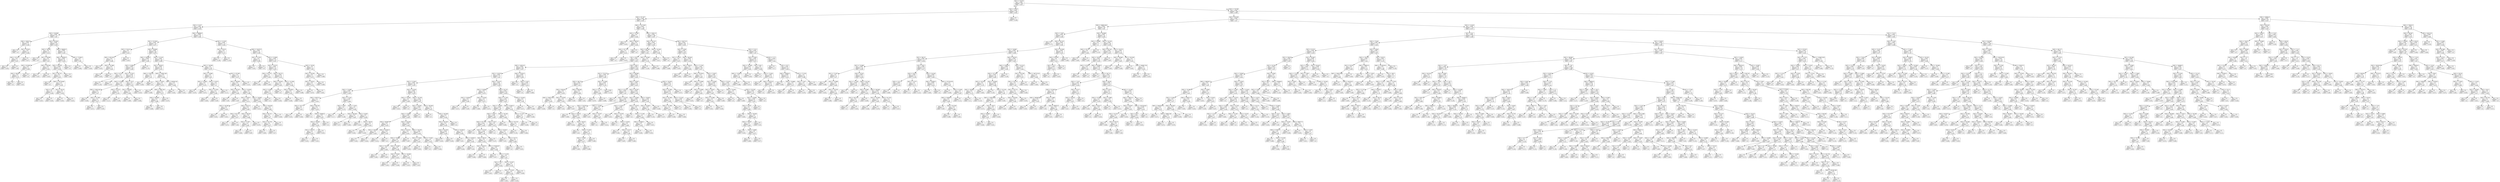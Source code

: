 digraph Tree {
node [shape=box] ;
0 [label="X[1] <= 70.975\nmse = 0.003\nsamples = 851\nvalue = 0.057"] ;
1 [label="X[2] <= 35.03\nmse = 0.002\nsamples = 287\nvalue = 0.042"] ;
0 -> 1 [labeldistance=2.5, labelangle=45, headlabel="True"] ;
2 [label="X[3] <= 67.167\nmse = 0.002\nsamples = 286\nvalue = 0.041"] ;
1 -> 2 ;
3 [label="X[2] <= 5.527\nmse = 0.002\nsamples = 89\nvalue = 0.054"] ;
2 -> 3 ;
4 [label="X[3] <= 56.396\nmse = 0.001\nsamples = 22\nvalue = 0.03"] ;
3 -> 4 ;
5 [label="X[0] <= 6455.0\nmse = 0.001\nsamples = 4\nvalue = 0.048"] ;
4 -> 5 ;
6 [label="mse = 0.0\nsamples = 1\nvalue = 0.0"] ;
5 -> 6 ;
7 [label="X[1] <= 62.83\nmse = 0.0\nsamples = 3\nvalue = 0.064"] ;
5 -> 7 ;
8 [label="X[3] <= 52.141\nmse = 0.0\nsamples = 2\nvalue = 0.057"] ;
7 -> 8 ;
9 [label="mse = 0.0\nsamples = 1\nvalue = 0.054"] ;
8 -> 9 ;
10 [label="mse = 0.0\nsamples = 1\nvalue = 0.06"] ;
8 -> 10 ;
11 [label="mse = 0.0\nsamples = 1\nvalue = 0.077"] ;
7 -> 11 ;
12 [label="X[3] <= 63.391\nmse = 0.001\nsamples = 18\nvalue = 0.026"] ;
4 -> 12 ;
13 [label="X[3] <= 58.36\nmse = 0.0\nsamples = 8\nvalue = 0.015"] ;
12 -> 13 ;
14 [label="mse = 0.0\nsamples = 2\nvalue = 0.0"] ;
13 -> 14 ;
15 [label="X[1] <= 56.995\nmse = 0.0\nsamples = 6\nvalue = 0.02"] ;
13 -> 15 ;
16 [label="X[3] <= 62.982\nmse = 0.0\nsamples = 4\nvalue = 0.008"] ;
15 -> 16 ;
17 [label="X[3] <= 60.957\nmse = 0.0\nsamples = 2\nvalue = 0.015"] ;
16 -> 17 ;
18 [label="mse = 0.0\nsamples = 1\nvalue = 0.0"] ;
17 -> 18 ;
19 [label="mse = 0.0\nsamples = 1\nvalue = 0.03"] ;
17 -> 19 ;
20 [label="mse = 0.0\nsamples = 2\nvalue = 0.0"] ;
16 -> 20 ;
21 [label="X[3] <= 59.556\nmse = 0.0\nsamples = 2\nvalue = 0.044"] ;
15 -> 21 ;
22 [label="mse = 0.0\nsamples = 1\nvalue = 0.037"] ;
21 -> 22 ;
23 [label="mse = 0.0\nsamples = 1\nvalue = 0.052"] ;
21 -> 23 ;
24 [label="X[0] <= 66483.5\nmse = 0.001\nsamples = 10\nvalue = 0.035"] ;
12 -> 24 ;
25 [label="X[0] <= 58295.0\nmse = 0.001\nsamples = 8\nvalue = 0.029"] ;
24 -> 25 ;
26 [label="X[3] <= 65.979\nmse = 0.001\nsamples = 6\nvalue = 0.039"] ;
25 -> 26 ;
27 [label="X[1] <= 46.721\nmse = 0.0\nsamples = 5\nvalue = 0.031"] ;
26 -> 27 ;
28 [label="mse = 0.0\nsamples = 1\nvalue = 0.0"] ;
27 -> 28 ;
29 [label="X[0] <= 34776.987\nmse = 0.0\nsamples = 4\nvalue = 0.039"] ;
27 -> 29 ;
30 [label="X[2] <= 4.7\nmse = 0.0\nsamples = 2\nvalue = 0.049"] ;
29 -> 30 ;
31 [label="mse = 0.0\nsamples = 1\nvalue = 0.053"] ;
30 -> 31 ;
32 [label="mse = 0.0\nsamples = 1\nvalue = 0.045"] ;
30 -> 32 ;
33 [label="X[1] <= 63.25\nmse = 0.0\nsamples = 2\nvalue = 0.029"] ;
29 -> 33 ;
34 [label="mse = 0.0\nsamples = 1\nvalue = 0.034"] ;
33 -> 34 ;
35 [label="mse = 0.0\nsamples = 1\nvalue = 0.023"] ;
33 -> 35 ;
36 [label="mse = -0.0\nsamples = 1\nvalue = 0.08"] ;
26 -> 36 ;
37 [label="mse = 0.0\nsamples = 2\nvalue = 0.0"] ;
25 -> 37 ;
38 [label="X[0] <= 71248.5\nmse = 0.0\nsamples = 2\nvalue = 0.06"] ;
24 -> 38 ;
39 [label="mse = 0.0\nsamples = 1\nvalue = 0.064"] ;
38 -> 39 ;
40 [label="mse = 0.0\nsamples = 1\nvalue = 0.056"] ;
38 -> 40 ;
41 [label="X[0] <= 46089.0\nmse = 0.002\nsamples = 67\nvalue = 0.062"] ;
3 -> 41 ;
42 [label="X[1] <= 32.304\nmse = 0.001\nsamples = 44\nvalue = 0.071"] ;
41 -> 42 ;
43 [label="X[2] <= 34.412\nmse = 0.0\nsamples = 4\nvalue = 0.021"] ;
42 -> 43 ;
44 [label="X[0] <= 923.425\nmse = 0.0\nsamples = 3\nvalue = 0.009"] ;
43 -> 44 ;
45 [label="mse = 0.0\nsamples = 1\nvalue = 0.025"] ;
44 -> 45 ;
46 [label="X[2] <= 32.498\nmse = 0.0\nsamples = 2\nvalue = 0.001"] ;
44 -> 46 ;
47 [label="mse = 0.0\nsamples = 1\nvalue = 0.002"] ;
46 -> 47 ;
48 [label="mse = 0.0\nsamples = 1\nvalue = 0.0"] ;
46 -> 48 ;
49 [label="mse = 0.0\nsamples = 1\nvalue = 0.055"] ;
43 -> 49 ;
50 [label="X[3] <= 58.909\nmse = 0.001\nsamples = 40\nvalue = 0.076"] ;
42 -> 50 ;
51 [label="X[0] <= 44166.5\nmse = 0.002\nsamples = 11\nvalue = 0.093"] ;
50 -> 51 ;
52 [label="X[2] <= 9.006\nmse = 0.001\nsamples = 10\nvalue = 0.085"] ;
51 -> 52 ;
53 [label="X[2] <= 6.737\nmse = 0.0\nsamples = 2\nvalue = 0.139"] ;
52 -> 53 ;
54 [label="mse = 0.0\nsamples = 1\nvalue = 0.136"] ;
53 -> 54 ;
55 [label="mse = -0.0\nsamples = 1\nvalue = 0.143"] ;
53 -> 55 ;
56 [label="X[1] <= 57.021\nmse = 0.001\nsamples = 8\nvalue = 0.071"] ;
52 -> 56 ;
57 [label="X[3] <= 47.666\nmse = 0.0\nsamples = 5\nvalue = 0.083"] ;
56 -> 57 ;
58 [label="X[0] <= 2035.543\nmse = 0.0\nsamples = 3\nvalue = 0.07"] ;
57 -> 58 ;
59 [label="mse = 0.0\nsamples = 1\nvalue = 0.056"] ;
58 -> 59 ;
60 [label="X[2] <= 15.799\nmse = 0.0\nsamples = 2\nvalue = 0.077"] ;
58 -> 60 ;
61 [label="mse = 0.0\nsamples = 1\nvalue = 0.072"] ;
60 -> 61 ;
62 [label="mse = 0.0\nsamples = 1\nvalue = 0.082"] ;
60 -> 62 ;
63 [label="X[3] <= 55.315\nmse = 0.0\nsamples = 2\nvalue = 0.103"] ;
57 -> 63 ;
64 [label="mse = 0.0\nsamples = 1\nvalue = 0.112"] ;
63 -> 64 ;
65 [label="mse = -0.0\nsamples = 1\nvalue = 0.094"] ;
63 -> 65 ;
66 [label="X[2] <= 23.5\nmse = 0.0\nsamples = 3\nvalue = 0.05"] ;
56 -> 66 ;
67 [label="X[1] <= 68.643\nmse = 0.0\nsamples = 2\nvalue = 0.066"] ;
66 -> 67 ;
68 [label="mse = 0.0\nsamples = 1\nvalue = 0.068"] ;
67 -> 68 ;
69 [label="mse = 0.0\nsamples = 1\nvalue = 0.064"] ;
67 -> 69 ;
70 [label="mse = 0.0\nsamples = 1\nvalue = 0.019"] ;
66 -> 70 ;
71 [label="mse = 0.0\nsamples = 1\nvalue = 0.178"] ;
51 -> 71 ;
72 [label="X[2] <= 13.145\nmse = 0.001\nsamples = 29\nvalue = 0.069"] ;
50 -> 72 ;
73 [label="X[1] <= 46.622\nmse = 0.001\nsamples = 9\nvalue = 0.055"] ;
72 -> 73 ;
74 [label="X[0] <= 2791.82\nmse = 0.0\nsamples = 2\nvalue = 0.02"] ;
73 -> 74 ;
75 [label="mse = 0.0\nsamples = 1\nvalue = 0.039"] ;
74 -> 75 ;
76 [label="mse = 0.0\nsamples = 1\nvalue = 0.0"] ;
74 -> 76 ;
77 [label="X[0] <= 23392.195\nmse = 0.0\nsamples = 7\nvalue = 0.065"] ;
73 -> 77 ;
78 [label="X[2] <= 6.435\nmse = 0.0\nsamples = 4\nvalue = 0.078"] ;
77 -> 78 ;
79 [label="mse = 0.0\nsamples = 1\nvalue = 0.096"] ;
78 -> 79 ;
80 [label="X[0] <= 5667.261\nmse = 0.0\nsamples = 3\nvalue = 0.072"] ;
78 -> 80 ;
81 [label="X[3] <= 63.956\nmse = 0.0\nsamples = 2\nvalue = 0.068"] ;
80 -> 81 ;
82 [label="mse = 0.0\nsamples = 1\nvalue = 0.066"] ;
81 -> 82 ;
83 [label="mse = -0.0\nsamples = 1\nvalue = 0.071"] ;
81 -> 83 ;
84 [label="mse = -0.0\nsamples = 1\nvalue = 0.079"] ;
80 -> 84 ;
85 [label="X[0] <= 38768.102\nmse = 0.0\nsamples = 3\nvalue = 0.048"] ;
77 -> 85 ;
86 [label="mse = 0.0\nsamples = 1\nvalue = 0.042"] ;
85 -> 86 ;
87 [label="mse = 0.0\nsamples = 2\nvalue = 0.051"] ;
85 -> 87 ;
88 [label="X[2] <= 16.038\nmse = 0.0\nsamples = 20\nvalue = 0.076"] ;
72 -> 88 ;
89 [label="X[2] <= 14.963\nmse = 0.0\nsamples = 5\nvalue = 0.09"] ;
88 -> 89 ;
90 [label="X[2] <= 13.804\nmse = 0.0\nsamples = 2\nvalue = 0.076"] ;
89 -> 90 ;
91 [label="mse = 0.0\nsamples = 1\nvalue = 0.076"] ;
90 -> 91 ;
92 [label="mse = -0.0\nsamples = 1\nvalue = 0.075"] ;
90 -> 92 ;
93 [label="X[2] <= 15.872\nmse = 0.0\nsamples = 3\nvalue = 0.1"] ;
89 -> 93 ;
94 [label="X[2] <= 15.793\nmse = 0.0\nsamples = 2\nvalue = 0.095"] ;
93 -> 94 ;
95 [label="mse = 0.0\nsamples = 1\nvalue = 0.093"] ;
94 -> 95 ;
96 [label="mse = 0.0\nsamples = 1\nvalue = 0.097"] ;
94 -> 96 ;
97 [label="mse = -0.0\nsamples = 1\nvalue = 0.111"] ;
93 -> 97 ;
98 [label="X[1] <= 67.005\nmse = 0.0\nsamples = 15\nvalue = 0.071"] ;
88 -> 98 ;
99 [label="X[1] <= 48.626\nmse = 0.0\nsamples = 14\nvalue = 0.069"] ;
98 -> 99 ;
100 [label="X[3] <= 64.532\nmse = 0.0\nsamples = 2\nvalue = 0.085"] ;
99 -> 100 ;
101 [label="mse = 0.0\nsamples = 1\nvalue = 0.08"] ;
100 -> 101 ;
102 [label="mse = 0.0\nsamples = 1\nvalue = 0.09"] ;
100 -> 102 ;
103 [label="X[2] <= 18.304\nmse = 0.0\nsamples = 12\nvalue = 0.066"] ;
99 -> 103 ;
104 [label="X[2] <= 16.857\nmse = 0.0\nsamples = 7\nvalue = 0.074"] ;
103 -> 104 ;
105 [label="X[2] <= 16.338\nmse = 0.0\nsamples = 2\nvalue = 0.054"] ;
104 -> 105 ;
106 [label="mse = 0.0\nsamples = 1\nvalue = 0.052"] ;
105 -> 106 ;
107 [label="mse = -0.0\nsamples = 1\nvalue = 0.055"] ;
105 -> 107 ;
108 [label="X[3] <= 65.211\nmse = 0.0\nsamples = 5\nvalue = 0.083"] ;
104 -> 108 ;
109 [label="X[3] <= 62.711\nmse = 0.0\nsamples = 2\nvalue = 0.077"] ;
108 -> 109 ;
110 [label="mse = 0.0\nsamples = 1\nvalue = 0.074"] ;
109 -> 110 ;
111 [label="mse = -0.0\nsamples = 1\nvalue = 0.08"] ;
109 -> 111 ;
112 [label="X[3] <= 66.507\nmse = 0.0\nsamples = 3\nvalue = 0.086"] ;
108 -> 112 ;
113 [label="X[2] <= 17.567\nmse = 0.0\nsamples = 2\nvalue = 0.091"] ;
112 -> 113 ;
114 [label="mse = 0.0\nsamples = 1\nvalue = 0.094"] ;
113 -> 114 ;
115 [label="mse = 0.0\nsamples = 1\nvalue = 0.087"] ;
113 -> 115 ;
116 [label="mse = -0.0\nsamples = 1\nvalue = 0.078"] ;
112 -> 116 ;
117 [label="X[2] <= 19.603\nmse = 0.001\nsamples = 5\nvalue = 0.054"] ;
103 -> 117 ;
118 [label="mse = 0.0\nsamples = 1\nvalue = 0.013"] ;
117 -> 118 ;
119 [label="X[1] <= 60.292\nmse = 0.0\nsamples = 4\nvalue = 0.064"] ;
117 -> 119 ;
120 [label="X[3] <= 65.721\nmse = 0.0\nsamples = 3\nvalue = 0.07"] ;
119 -> 120 ;
121 [label="X[2] <= 24.778\nmse = 0.0\nsamples = 2\nvalue = 0.077"] ;
120 -> 121 ;
122 [label="mse = 0.0\nsamples = 1\nvalue = 0.085"] ;
121 -> 122 ;
123 [label="mse = 0.0\nsamples = 1\nvalue = 0.07"] ;
121 -> 123 ;
124 [label="mse = 0.0\nsamples = 1\nvalue = 0.057"] ;
120 -> 124 ;
125 [label="mse = -0.0\nsamples = 1\nvalue = 0.046"] ;
119 -> 125 ;
126 [label="mse = -0.0\nsamples = 1\nvalue = 0.101"] ;
98 -> 126 ;
127 [label="X[2] <= 12.335\nmse = 0.002\nsamples = 23\nvalue = 0.044"] ;
41 -> 127 ;
128 [label="X[1] <= 65.35\nmse = 0.0\nsamples = 2\nvalue = 0.127"] ;
127 -> 128 ;
129 [label="mse = 0.0\nsamples = 1\nvalue = 0.108"] ;
128 -> 129 ;
130 [label="mse = 0.0\nsamples = 1\nvalue = 0.146"] ;
128 -> 130 ;
131 [label="X[0] <= 54187.0\nmse = 0.001\nsamples = 21\nvalue = 0.036"] ;
127 -> 131 ;
132 [label="X[2] <= 12.552\nmse = 0.0\nsamples = 6\nvalue = 0.009"] ;
131 -> 132 ;
133 [label="mse = 0.0\nsamples = 1\nvalue = 0.051"] ;
132 -> 133 ;
134 [label="mse = 0.0\nsamples = 5\nvalue = 0.0"] ;
132 -> 134 ;
135 [label="X[2] <= 15.909\nmse = 0.001\nsamples = 15\nvalue = 0.047"] ;
131 -> 135 ;
136 [label="X[2] <= 14.473\nmse = 0.001\nsamples = 11\nvalue = 0.035"] ;
135 -> 136 ;
137 [label="X[3] <= 61.275\nmse = 0.0\nsamples = 2\nvalue = 0.093"] ;
136 -> 137 ;
138 [label="mse = 0.0\nsamples = 1\nvalue = 0.093"] ;
137 -> 138 ;
139 [label="mse = 0.0\nsamples = 1\nvalue = 0.092"] ;
137 -> 139 ;
140 [label="X[3] <= 64.271\nmse = 0.001\nsamples = 9\nvalue = 0.022"] ;
136 -> 140 ;
141 [label="X[3] <= 54.923\nmse = 0.0\nsamples = 6\nvalue = 0.005"] ;
140 -> 141 ;
142 [label="X[2] <= 14.887\nmse = 0.0\nsamples = 2\nvalue = 0.014"] ;
141 -> 142 ;
143 [label="mse = 0.0\nsamples = 1\nvalue = 0.0"] ;
142 -> 143 ;
144 [label="mse = 0.0\nsamples = 1\nvalue = 0.028"] ;
142 -> 144 ;
145 [label="mse = 0.0\nsamples = 4\nvalue = 0.0"] ;
141 -> 145 ;
146 [label="X[2] <= 14.786\nmse = 0.0\nsamples = 3\nvalue = 0.056"] ;
140 -> 146 ;
147 [label="X[3] <= 64.954\nmse = 0.0\nsamples = 2\nvalue = 0.052"] ;
146 -> 147 ;
148 [label="mse = 0.0\nsamples = 1\nvalue = 0.048"] ;
147 -> 148 ;
149 [label="mse = -0.0\nsamples = 1\nvalue = 0.055"] ;
147 -> 149 ;
150 [label="mse = 0.0\nsamples = 1\nvalue = 0.066"] ;
146 -> 150 ;
151 [label="X[2] <= 16.59\nmse = 0.0\nsamples = 4\nvalue = 0.08"] ;
135 -> 151 ;
152 [label="X[2] <= 16.329\nmse = 0.0\nsamples = 3\nvalue = 0.075"] ;
151 -> 152 ;
153 [label="X[2] <= 16.021\nmse = 0.0\nsamples = 2\nvalue = 0.078"] ;
152 -> 153 ;
154 [label="mse = 0.0\nsamples = 1\nvalue = 0.076"] ;
153 -> 154 ;
155 [label="mse = -0.0\nsamples = 1\nvalue = 0.081"] ;
153 -> 155 ;
156 [label="mse = 0.0\nsamples = 1\nvalue = 0.069"] ;
152 -> 156 ;
157 [label="mse = 0.0\nsamples = 1\nvalue = 0.096"] ;
151 -> 157 ;
158 [label="X[0] <= 1217.643\nmse = 0.001\nsamples = 197\nvalue = 0.036"] ;
2 -> 158 ;
159 [label="X[2] <= 22.391\nmse = 0.0\nsamples = 7\nvalue = 0.008"] ;
158 -> 159 ;
160 [label="mse = 0.0\nsamples = 1\nvalue = 0.033"] ;
159 -> 160 ;
161 [label="X[3] <= 69.021\nmse = 0.0\nsamples = 6\nvalue = 0.004"] ;
159 -> 161 ;
162 [label="X[3] <= 67.719\nmse = 0.0\nsamples = 2\nvalue = 0.013"] ;
161 -> 162 ;
163 [label="mse = 0.0\nsamples = 1\nvalue = 0.0"] ;
162 -> 163 ;
164 [label="mse = 0.0\nsamples = 1\nvalue = 0.025"] ;
162 -> 164 ;
165 [label="mse = 0.0\nsamples = 4\nvalue = 0.0"] ;
161 -> 165 ;
166 [label="X[0] <= 52611.0\nmse = 0.001\nsamples = 190\nvalue = 0.037"] ;
158 -> 166 ;
167 [label="X[3] <= 85.151\nmse = 0.001\nsamples = 130\nvalue = 0.041"] ;
166 -> 167 ;
168 [label="X[3] <= 84.184\nmse = 0.001\nsamples = 127\nvalue = 0.041"] ;
167 -> 168 ;
169 [label="X[1] <= 65.5\nmse = 0.001\nsamples = 125\nvalue = 0.041"] ;
168 -> 169 ;
170 [label="X[0] <= 45914.0\nmse = 0.001\nsamples = 82\nvalue = 0.037"] ;
169 -> 170 ;
171 [label="X[2] <= 18.535\nmse = 0.001\nsamples = 74\nvalue = 0.04"] ;
170 -> 171 ;
172 [label="X[2] <= 12.952\nmse = 0.001\nsamples = 44\nvalue = 0.034"] ;
171 -> 172 ;
173 [label="X[3] <= 73.486\nmse = 0.001\nsamples = 14\nvalue = 0.046"] ;
172 -> 173 ;
174 [label="X[0] <= 6075.5\nmse = 0.0\nsamples = 7\nvalue = 0.024"] ;
173 -> 174 ;
175 [label="X[2] <= 10.17\nmse = 0.0\nsamples = 2\nvalue = 0.04"] ;
174 -> 175 ;
176 [label="mse = 0.0\nsamples = 1\nvalue = 0.032"] ;
175 -> 176 ;
177 [label="mse = 0.0\nsamples = 1\nvalue = 0.048"] ;
175 -> 177 ;
178 [label="X[3] <= 69.729\nmse = 0.0\nsamples = 5\nvalue = 0.018"] ;
174 -> 178 ;
179 [label="mse = 0.0\nsamples = 1\nvalue = 0.0"] ;
178 -> 179 ;
180 [label="X[0] <= 26560.0\nmse = 0.0\nsamples = 4\nvalue = 0.022"] ;
178 -> 180 ;
181 [label="X[1] <= 55.045\nmse = 0.0\nsamples = 3\nvalue = 0.029"] ;
180 -> 181 ;
182 [label="X[1] <= 50.475\nmse = 0.0\nsamples = 2\nvalue = 0.031"] ;
181 -> 182 ;
183 [label="mse = 0.0\nsamples = 1\nvalue = 0.032"] ;
182 -> 183 ;
184 [label="mse = -0.0\nsamples = 1\nvalue = 0.031"] ;
182 -> 184 ;
185 [label="mse = 0.0\nsamples = 1\nvalue = 0.025"] ;
181 -> 185 ;
186 [label="mse = 0.0\nsamples = 1\nvalue = 0.0"] ;
180 -> 186 ;
187 [label="X[3] <= 77.181\nmse = 0.001\nsamples = 7\nvalue = 0.068"] ;
173 -> 187 ;
188 [label="X[2] <= 8.59\nmse = 0.0\nsamples = 2\nvalue = 0.113"] ;
187 -> 188 ;
189 [label="mse = 0.0\nsamples = 1\nvalue = 0.117"] ;
188 -> 189 ;
190 [label="mse = 0.0\nsamples = 1\nvalue = 0.109"] ;
188 -> 190 ;
191 [label="X[2] <= 7.016\nmse = 0.0\nsamples = 5\nvalue = 0.049"] ;
187 -> 191 ;
192 [label="X[3] <= 80.548\nmse = 0.0\nsamples = 2\nvalue = 0.067"] ;
191 -> 192 ;
193 [label="mse = 0.0\nsamples = 1\nvalue = 0.07"] ;
192 -> 193 ;
194 [label="mse = -0.0\nsamples = 1\nvalue = 0.063"] ;
192 -> 194 ;
195 [label="X[2] <= 8.403\nmse = 0.0\nsamples = 3\nvalue = 0.038"] ;
191 -> 195 ;
196 [label="mse = 0.0\nsamples = 1\nvalue = 0.033"] ;
195 -> 196 ;
197 [label="X[1] <= 59.34\nmse = 0.0\nsamples = 2\nvalue = 0.041"] ;
195 -> 197 ;
198 [label="mse = 0.0\nsamples = 1\nvalue = 0.043"] ;
197 -> 198 ;
199 [label="mse = 0.0\nsamples = 1\nvalue = 0.038"] ;
197 -> 199 ;
200 [label="X[2] <= 14.544\nmse = 0.001\nsamples = 30\nvalue = 0.028"] ;
172 -> 200 ;
201 [label="X[3] <= 75.359\nmse = 0.0\nsamples = 4\nvalue = 0.006"] ;
200 -> 201 ;
202 [label="mse = 0.0\nsamples = 1\nvalue = 0.025"] ;
201 -> 202 ;
203 [label="mse = 0.0\nsamples = 3\nvalue = 0.0"] ;
201 -> 203 ;
204 [label="X[3] <= 78.758\nmse = 0.001\nsamples = 26\nvalue = 0.031"] ;
200 -> 204 ;
205 [label="X[2] <= 18.361\nmse = 0.001\nsamples = 17\nvalue = 0.036"] ;
204 -> 205 ;
206 [label="X[3] <= 72.683\nmse = 0.001\nsamples = 16\nvalue = 0.039"] ;
205 -> 206 ;
207 [label="X[3] <= 69.897\nmse = 0.0\nsamples = 4\nvalue = 0.025"] ;
206 -> 207 ;
208 [label="X[2] <= 18.038\nmse = 0.0\nsamples = 2\nvalue = 0.043"] ;
207 -> 208 ;
209 [label="mse = 0.0\nsamples = 1\nvalue = 0.042"] ;
208 -> 209 ;
210 [label="mse = -0.0\nsamples = 1\nvalue = 0.044"] ;
208 -> 210 ;
211 [label="X[0] <= 41583.5\nmse = 0.0\nsamples = 2\nvalue = 0.007"] ;
207 -> 211 ;
212 [label="mse = 0.0\nsamples = 1\nvalue = 0.014"] ;
211 -> 212 ;
213 [label="mse = 0.0\nsamples = 1\nvalue = 0.0"] ;
211 -> 213 ;
214 [label="X[2] <= 16.428\nmse = 0.001\nsamples = 12\nvalue = 0.043"] ;
206 -> 214 ;
215 [label="X[2] <= 16.224\nmse = 0.0\nsamples = 7\nvalue = 0.054"] ;
214 -> 215 ;
216 [label="X[3] <= 73.888\nmse = 0.0\nsamples = 6\nvalue = 0.047"] ;
215 -> 216 ;
217 [label="X[3] <= 73.412\nmse = 0.0\nsamples = 2\nvalue = 0.064"] ;
216 -> 217 ;
218 [label="mse = 0.0\nsamples = 1\nvalue = 0.062"] ;
217 -> 218 ;
219 [label="mse = -0.0\nsamples = 1\nvalue = 0.067"] ;
217 -> 219 ;
220 [label="X[2] <= 15.887\nmse = 0.0\nsamples = 4\nvalue = 0.039"] ;
216 -> 220 ;
221 [label="X[3] <= 76.06\nmse = 0.0\nsamples = 2\nvalue = 0.045"] ;
220 -> 221 ;
222 [label="mse = 0.0\nsamples = 1\nvalue = 0.042"] ;
221 -> 222 ;
223 [label="mse = 0.0\nsamples = 1\nvalue = 0.048"] ;
221 -> 223 ;
224 [label="X[2] <= 16.006\nmse = 0.0\nsamples = 2\nvalue = 0.032"] ;
220 -> 224 ;
225 [label="mse = 0.0\nsamples = 1\nvalue = 0.025"] ;
224 -> 225 ;
226 [label="mse = 0.0\nsamples = 1\nvalue = 0.04"] ;
224 -> 226 ;
227 [label="mse = 0.0\nsamples = 1\nvalue = 0.097"] ;
215 -> 227 ;
228 [label="X[3] <= 76.576\nmse = 0.001\nsamples = 5\nvalue = 0.028"] ;
214 -> 228 ;
229 [label="X[2] <= 17.804\nmse = 0.0\nsamples = 2\nvalue = 0.047"] ;
228 -> 229 ;
230 [label="mse = 0.0\nsamples = 1\nvalue = 0.053"] ;
229 -> 230 ;
231 [label="mse = 0.0\nsamples = 1\nvalue = 0.042"] ;
229 -> 231 ;
232 [label="X[3] <= 77.642\nmse = 0.0\nsamples = 3\nvalue = 0.014"] ;
228 -> 232 ;
233 [label="mse = 0.0\nsamples = 2\nvalue = 0.0"] ;
232 -> 233 ;
234 [label="mse = 0.0\nsamples = 1\nvalue = 0.044"] ;
232 -> 234 ;
235 [label="mse = 0.0\nsamples = 1\nvalue = 0.0"] ;
205 -> 235 ;
236 [label="X[3] <= 80.565\nmse = 0.0\nsamples = 9\nvalue = 0.022"] ;
204 -> 236 ;
237 [label="mse = 0.0\nsamples = 2\nvalue = 0.0"] ;
236 -> 237 ;
238 [label="X[3] <= 83.508\nmse = 0.0\nsamples = 7\nvalue = 0.028"] ;
236 -> 238 ;
239 [label="X[3] <= 82.503\nmse = 0.0\nsamples = 6\nvalue = 0.033"] ;
238 -> 239 ;
240 [label="X[3] <= 81.878\nmse = 0.001\nsamples = 3\nvalue = 0.028"] ;
239 -> 240 ;
241 [label="mse = 0.001\nsamples = 2\nvalue = 0.029"] ;
240 -> 241 ;
242 [label="mse = -0.0\nsamples = 1\nvalue = 0.026"] ;
240 -> 242 ;
243 [label="X[0] <= 22109.0\nmse = 0.0\nsamples = 3\nvalue = 0.038"] ;
239 -> 243 ;
244 [label="mse = 0.0\nsamples = 1\nvalue = 0.03"] ;
243 -> 244 ;
245 [label="X[0] <= 41583.5\nmse = 0.0\nsamples = 2\nvalue = 0.042"] ;
243 -> 245 ;
246 [label="mse = 0.0\nsamples = 1\nvalue = 0.044"] ;
245 -> 246 ;
247 [label="mse = 0.0\nsamples = 1\nvalue = 0.04"] ;
245 -> 247 ;
248 [label="mse = 0.0\nsamples = 1\nvalue = 0.0"] ;
238 -> 248 ;
249 [label="X[2] <= 19.107\nmse = 0.001\nsamples = 30\nvalue = 0.048"] ;
171 -> 249 ;
250 [label="X[2] <= 18.806\nmse = 0.0\nsamples = 4\nvalue = 0.076"] ;
249 -> 250 ;
251 [label="X[2] <= 18.656\nmse = 0.0\nsamples = 2\nvalue = 0.081"] ;
250 -> 251 ;
252 [label="mse = 0.0\nsamples = 1\nvalue = 0.075"] ;
251 -> 252 ;
253 [label="mse = 0.0\nsamples = 1\nvalue = 0.087"] ;
251 -> 253 ;
254 [label="X[3] <= 73.544\nmse = 0.0\nsamples = 2\nvalue = 0.072"] ;
250 -> 254 ;
255 [label="mse = 0.0\nsamples = 1\nvalue = 0.069"] ;
254 -> 255 ;
256 [label="mse = -0.0\nsamples = 1\nvalue = 0.075"] ;
254 -> 256 ;
257 [label="X[3] <= 81.25\nmse = 0.001\nsamples = 26\nvalue = 0.044"] ;
249 -> 257 ;
258 [label="X[3] <= 77.156\nmse = 0.001\nsamples = 24\nvalue = 0.041"] ;
257 -> 258 ;
259 [label="X[3] <= 75.638\nmse = 0.001\nsamples = 19\nvalue = 0.047"] ;
258 -> 259 ;
260 [label="X[3] <= 72.817\nmse = 0.001\nsamples = 16\nvalue = 0.038"] ;
259 -> 260 ;
261 [label="X[3] <= 67.778\nmse = 0.001\nsamples = 10\nvalue = 0.054"] ;
260 -> 261 ;
262 [label="mse = 0.0\nsamples = 1\nvalue = 0.0"] ;
261 -> 262 ;
263 [label="X[3] <= 72.743\nmse = 0.001\nsamples = 9\nvalue = 0.06"] ;
261 -> 263 ;
264 [label="X[3] <= 69.54\nmse = 0.0\nsamples = 8\nvalue = 0.054"] ;
263 -> 264 ;
265 [label="X[1] <= 49.675\nmse = 0.0\nsamples = 2\nvalue = 0.077"] ;
264 -> 265 ;
266 [label="mse = 0.0\nsamples = 1\nvalue = 0.084"] ;
265 -> 266 ;
267 [label="mse = -0.0\nsamples = 1\nvalue = 0.069"] ;
265 -> 267 ;
268 [label="X[0] <= 27538.957\nmse = 0.0\nsamples = 6\nvalue = 0.046"] ;
264 -> 268 ;
269 [label="mse = 0.0\nsamples = 1\nvalue = 0.027"] ;
268 -> 269 ;
270 [label="X[3] <= 71.478\nmse = 0.0\nsamples = 5\nvalue = 0.05"] ;
268 -> 270 ;
271 [label="X[1] <= 54.2\nmse = 0.0\nsamples = 2\nvalue = 0.044"] ;
270 -> 271 ;
272 [label="mse = 0.0\nsamples = 1\nvalue = 0.042"] ;
271 -> 272 ;
273 [label="mse = 0.0\nsamples = 1\nvalue = 0.047"] ;
271 -> 273 ;
274 [label="X[2] <= 22.047\nmse = 0.0\nsamples = 3\nvalue = 0.054"] ;
270 -> 274 ;
275 [label="X[3] <= 72.019\nmse = 0.0\nsamples = 2\nvalue = 0.058"] ;
274 -> 275 ;
276 [label="mse = 0.0\nsamples = 1\nvalue = 0.061"] ;
275 -> 276 ;
277 [label="mse = -0.0\nsamples = 1\nvalue = 0.054"] ;
275 -> 277 ;
278 [label="mse = 0.0\nsamples = 1\nvalue = 0.046"] ;
274 -> 278 ;
279 [label="mse = 0.0\nsamples = 1\nvalue = 0.107"] ;
263 -> 279 ;
280 [label="X[2] <= 20.0\nmse = 0.0\nsamples = 6\nvalue = 0.012"] ;
260 -> 280 ;
281 [label="mse = 0.0\nsamples = 2\nvalue = 0.0"] ;
280 -> 281 ;
282 [label="X[2] <= 20.501\nmse = 0.0\nsamples = 4\nvalue = 0.019"] ;
280 -> 282 ;
283 [label="mse = 0.0\nsamples = 1\nvalue = 0.05"] ;
282 -> 283 ;
284 [label="X[1] <= 53.72\nmse = 0.0\nsamples = 3\nvalue = 0.008"] ;
282 -> 284 ;
285 [label="mse = 0.0\nsamples = 2\nvalue = 0.0"] ;
284 -> 285 ;
286 [label="mse = 0.0\nsamples = 1\nvalue = 0.025"] ;
284 -> 286 ;
287 [label="X[3] <= 76.156\nmse = 0.0\nsamples = 3\nvalue = 0.094"] ;
259 -> 287 ;
288 [label="mse = 0.0\nsamples = 1\nvalue = 0.083"] ;
287 -> 288 ;
289 [label="X[3] <= 76.719\nmse = 0.0\nsamples = 2\nvalue = 0.1"] ;
287 -> 289 ;
290 [label="mse = 0.0\nsamples = 1\nvalue = 0.105"] ;
289 -> 290 ;
291 [label="mse = 0.0\nsamples = 1\nvalue = 0.094"] ;
289 -> 291 ;
292 [label="X[0] <= 41583.5\nmse = 0.0\nsamples = 5\nvalue = 0.018"] ;
258 -> 292 ;
293 [label="X[1] <= 27.197\nmse = 0.0\nsamples = 4\nvalue = 0.01"] ;
292 -> 293 ;
294 [label="mse = 0.0\nsamples = 1\nvalue = 0.039"] ;
293 -> 294 ;
295 [label="mse = 0.0\nsamples = 3\nvalue = 0.0"] ;
293 -> 295 ;
296 [label="mse = 0.0\nsamples = 1\nvalue = 0.048"] ;
292 -> 296 ;
297 [label="X[2] <= 25.825\nmse = 0.0\nsamples = 2\nvalue = 0.08"] ;
257 -> 297 ;
298 [label="mse = 0.0\nsamples = 1\nvalue = 0.071"] ;
297 -> 298 ;
299 [label="mse = -0.0\nsamples = 1\nvalue = 0.088"] ;
297 -> 299 ;
300 [label="X[0] <= 47433.5\nmse = 0.001\nsamples = 8\nvalue = 0.008"] ;
170 -> 300 ;
301 [label="mse = 0.0\nsamples = 5\nvalue = 0.0"] ;
300 -> 301 ;
302 [label="X[2] <= 3.437\nmse = 0.001\nsamples = 3\nvalue = 0.023"] ;
300 -> 302 ;
303 [label="mse = 0.0\nsamples = 2\nvalue = 0.0"] ;
302 -> 303 ;
304 [label="mse = 0.0\nsamples = 1\nvalue = 0.068"] ;
302 -> 304 ;
305 [label="X[3] <= 69.3\nmse = 0.002\nsamples = 43\nvalue = 0.048"] ;
169 -> 305 ;
306 [label="X[1] <= 70.125\nmse = 0.002\nsamples = 10\nvalue = 0.065"] ;
305 -> 306 ;
307 [label="X[3] <= 68.74\nmse = 0.001\nsamples = 6\nvalue = 0.04"] ;
306 -> 307 ;
308 [label="X[3] <= 68.442\nmse = 0.0\nsamples = 4\nvalue = 0.026"] ;
307 -> 308 ;
309 [label="X[0] <= 25827.014\nmse = 0.0\nsamples = 2\nvalue = 0.018"] ;
308 -> 309 ;
310 [label="mse = 0.0\nsamples = 1\nvalue = 0.036"] ;
309 -> 310 ;
311 [label="mse = 0.0\nsamples = 1\nvalue = 0.0"] ;
309 -> 311 ;
312 [label="X[2] <= 15.978\nmse = 0.0\nsamples = 2\nvalue = 0.033"] ;
308 -> 312 ;
313 [label="mse = 0.0\nsamples = 1\nvalue = 0.03"] ;
312 -> 313 ;
314 [label="mse = -0.0\nsamples = 1\nvalue = 0.037"] ;
312 -> 314 ;
315 [label="X[3] <= 69.049\nmse = 0.0\nsamples = 2\nvalue = 0.068"] ;
307 -> 315 ;
316 [label="mse = 0.0\nsamples = 1\nvalue = 0.087"] ;
315 -> 316 ;
317 [label="mse = 0.0\nsamples = 1\nvalue = 0.05"] ;
315 -> 317 ;
318 [label="X[2] <= 12.309\nmse = 0.001\nsamples = 4\nvalue = 0.104"] ;
306 -> 318 ;
319 [label="X[2] <= 11.112\nmse = 0.0\nsamples = 2\nvalue = 0.089"] ;
318 -> 319 ;
320 [label="mse = 0.0\nsamples = 1\nvalue = 0.079"] ;
319 -> 320 ;
321 [label="mse = -0.0\nsamples = 1\nvalue = 0.099"] ;
319 -> 321 ;
322 [label="mse = 0.002\nsamples = 2\nvalue = 0.118"] ;
318 -> 322 ;
323 [label="X[1] <= 66.863\nmse = 0.001\nsamples = 33\nvalue = 0.043"] ;
305 -> 323 ;
324 [label="X[3] <= 73.857\nmse = 0.001\nsamples = 23\nvalue = 0.052"] ;
323 -> 324 ;
325 [label="X[2] <= 14.211\nmse = 0.001\nsamples = 11\nvalue = 0.04"] ;
324 -> 325 ;
326 [label="mse = 0.0\nsamples = 2\nvalue = 0.0"] ;
325 -> 326 ;
327 [label="X[3] <= 72.219\nmse = 0.001\nsamples = 9\nvalue = 0.049"] ;
325 -> 327 ;
328 [label="X[3] <= 70.079\nmse = 0.001\nsamples = 6\nvalue = 0.063"] ;
327 -> 328 ;
329 [label="mse = 0.0\nsamples = 1\nvalue = 0.089"] ;
328 -> 329 ;
330 [label="X[3] <= 70.674\nmse = 0.001\nsamples = 5\nvalue = 0.058"] ;
328 -> 330 ;
331 [label="mse = 0.0\nsamples = 1\nvalue = 0.018"] ;
330 -> 331 ;
332 [label="X[1] <= 66.25\nmse = 0.0\nsamples = 4\nvalue = 0.067"] ;
330 -> 332 ;
333 [label="mse = 0.0\nsamples = 1\nvalue = 0.05"] ;
332 -> 333 ;
334 [label="X[3] <= 71.205\nmse = 0.0\nsamples = 3\nvalue = 0.073"] ;
332 -> 334 ;
335 [label="X[2] <= 15.98\nmse = 0.0\nsamples = 2\nvalue = 0.077"] ;
334 -> 335 ;
336 [label="mse = 0.0\nsamples = 1\nvalue = 0.065"] ;
335 -> 336 ;
337 [label="mse = 0.0\nsamples = 1\nvalue = 0.089"] ;
335 -> 337 ;
338 [label="mse = 0.0\nsamples = 1\nvalue = 0.065"] ;
334 -> 338 ;
339 [label="X[2] <= 15.609\nmse = 0.0\nsamples = 3\nvalue = 0.021"] ;
327 -> 339 ;
340 [label="mse = 0.0\nsamples = 1\nvalue = 0.05"] ;
339 -> 340 ;
341 [label="X[3] <= 73.357\nmse = 0.0\nsamples = 2\nvalue = 0.007"] ;
339 -> 341 ;
342 [label="mse = 0.0\nsamples = 1\nvalue = 0.0"] ;
341 -> 342 ;
343 [label="mse = 0.0\nsamples = 1\nvalue = 0.014"] ;
341 -> 343 ;
344 [label="X[2] <= 16.267\nmse = 0.001\nsamples = 12\nvalue = 0.064"] ;
324 -> 344 ;
345 [label="X[2] <= 13.804\nmse = 0.001\nsamples = 9\nvalue = 0.056"] ;
344 -> 345 ;
346 [label="X[2] <= 12.307\nmse = 0.001\nsamples = 5\nvalue = 0.078"] ;
345 -> 346 ;
347 [label="mse = 0.0\nsamples = 1\nvalue = 0.023"] ;
346 -> 347 ;
348 [label="X[3] <= 75.079\nmse = 0.0\nsamples = 4\nvalue = 0.091"] ;
346 -> 348 ;
349 [label="mse = 0.0\nsamples = 1\nvalue = 0.1"] ;
348 -> 349 ;
350 [label="X[2] <= 12.924\nmse = 0.0\nsamples = 3\nvalue = 0.088"] ;
348 -> 350 ;
351 [label="mse = 0.0\nsamples = 1\nvalue = 0.083"] ;
350 -> 351 ;
352 [label="X[2] <= 13.517\nmse = 0.0\nsamples = 2\nvalue = 0.091"] ;
350 -> 352 ;
353 [label="mse = 0.0\nsamples = 1\nvalue = 0.097"] ;
352 -> 353 ;
354 [label="mse = 0.0\nsamples = 1\nvalue = 0.085"] ;
352 -> 354 ;
355 [label="X[2] <= 13.973\nmse = 0.0\nsamples = 4\nvalue = 0.029"] ;
345 -> 355 ;
356 [label="mse = 0.0\nsamples = 1\nvalue = 0.0"] ;
355 -> 356 ;
357 [label="X[3] <= 77.108\nmse = 0.0\nsamples = 3\nvalue = 0.039"] ;
355 -> 357 ;
358 [label="X[0] <= 47946.5\nmse = 0.0\nsamples = 2\nvalue = 0.032"] ;
357 -> 358 ;
359 [label="mse = 0.0\nsamples = 1\nvalue = 0.036"] ;
358 -> 359 ;
360 [label="mse = 0.0\nsamples = 1\nvalue = 0.029"] ;
358 -> 360 ;
361 [label="mse = 0.0\nsamples = 1\nvalue = 0.051"] ;
357 -> 361 ;
362 [label="X[3] <= 76.933\nmse = 0.001\nsamples = 3\nvalue = 0.087"] ;
344 -> 362 ;
363 [label="X[2] <= 16.462\nmse = 0.0\nsamples = 2\nvalue = 0.106"] ;
362 -> 363 ;
364 [label="mse = 0.0\nsamples = 1\nvalue = 0.105"] ;
363 -> 364 ;
365 [label="mse = -0.0\nsamples = 1\nvalue = 0.107"] ;
363 -> 365 ;
366 [label="mse = 0.0\nsamples = 1\nvalue = 0.049"] ;
362 -> 366 ;
367 [label="X[3] <= 79.554\nmse = 0.001\nsamples = 10\nvalue = 0.021"] ;
323 -> 367 ;
368 [label="X[3] <= 73.796\nmse = 0.001\nsamples = 9\nvalue = 0.015"] ;
367 -> 368 ;
369 [label="X[2] <= 10.788\nmse = 0.0\nsamples = 6\nvalue = 0.009"] ;
368 -> 369 ;
370 [label="X[3] <= 72.796\nmse = 0.0\nsamples = 2\nvalue = 0.027"] ;
369 -> 370 ;
371 [label="mse = 0.0\nsamples = 1\nvalue = 0.046"] ;
370 -> 371 ;
372 [label="mse = -0.0\nsamples = 1\nvalue = 0.008"] ;
370 -> 372 ;
373 [label="mse = 0.0\nsamples = 4\nvalue = 0.0"] ;
369 -> 373 ;
374 [label="X[3] <= 75.143\nmse = 0.002\nsamples = 3\nvalue = 0.028"] ;
368 -> 374 ;
375 [label="mse = 0.0\nsamples = 1\nvalue = 0.083"] ;
374 -> 375 ;
376 [label="mse = 0.0\nsamples = 2\nvalue = 0.0"] ;
374 -> 376 ;
377 [label="mse = 0.0\nsamples = 1\nvalue = 0.073"] ;
367 -> 377 ;
378 [label="X[2] <= 19.482\nmse = 0.0\nsamples = 2\nvalue = 0.102"] ;
168 -> 378 ;
379 [label="mse = 0.0\nsamples = 1\nvalue = 0.106"] ;
378 -> 379 ;
380 [label="mse = 0.0\nsamples = 1\nvalue = 0.098"] ;
378 -> 380 ;
381 [label="X[2] <= 16.185\nmse = 0.0\nsamples = 3\nvalue = 0.004"] ;
167 -> 381 ;
382 [label="mse = 0.0\nsamples = 1\nvalue = 0.011"] ;
381 -> 382 ;
383 [label="mse = 0.0\nsamples = 2\nvalue = 0.0"] ;
381 -> 383 ;
384 [label="X[0] <= 58172.0\nmse = 0.001\nsamples = 60\nvalue = 0.029"] ;
166 -> 384 ;
385 [label="X[2] <= 3.208\nmse = 0.001\nsamples = 44\nvalue = 0.022"] ;
384 -> 385 ;
386 [label="X[1] <= 54.55\nmse = 0.0\nsamples = 3\nvalue = 0.057"] ;
385 -> 386 ;
387 [label="mse = 0.0\nsamples = 1\nvalue = 0.068"] ;
386 -> 387 ;
388 [label="mse = 0.0\nsamples = 2\nvalue = 0.052"] ;
386 -> 388 ;
389 [label="X[3] <= 68.444\nmse = 0.001\nsamples = 41\nvalue = 0.019"] ;
385 -> 389 ;
390 [label="X[1] <= 66.25\nmse = 0.0\nsamples = 2\nvalue = 0.063"] ;
389 -> 390 ;
391 [label="mse = 0.0\nsamples = 1\nvalue = 0.064"] ;
390 -> 391 ;
392 [label="mse = -0.0\nsamples = 1\nvalue = 0.062"] ;
390 -> 392 ;
393 [label="X[3] <= 71.762\nmse = 0.001\nsamples = 39\nvalue = 0.017"] ;
389 -> 393 ;
394 [label="X[0] <= 53728.0\nmse = 0.0\nsamples = 15\nvalue = 0.003"] ;
393 -> 394 ;
395 [label="mse = 0.0\nsamples = 1\nvalue = 0.017"] ;
394 -> 395 ;
396 [label="X[2] <= 15.098\nmse = 0.0\nsamples = 14\nvalue = 0.002"] ;
394 -> 396 ;
397 [label="mse = 0.0\nsamples = 9\nvalue = 0.0"] ;
396 -> 397 ;
398 [label="X[2] <= 15.489\nmse = 0.0\nsamples = 5\nvalue = 0.005"] ;
396 -> 398 ;
399 [label="mse = 0.0\nsamples = 1\nvalue = 0.025"] ;
398 -> 399 ;
400 [label="mse = 0.0\nsamples = 4\nvalue = 0.0"] ;
398 -> 400 ;
401 [label="X[3] <= 73.857\nmse = 0.001\nsamples = 24\nvalue = 0.025"] ;
393 -> 401 ;
402 [label="X[2] <= 15.838\nmse = 0.001\nsamples = 5\nvalue = 0.054"] ;
401 -> 402 ;
403 [label="X[2] <= 14.651\nmse = 0.0\nsamples = 4\nvalue = 0.067"] ;
402 -> 403 ;
404 [label="X[3] <= 72.368\nmse = 0.0\nsamples = 2\nvalue = 0.051"] ;
403 -> 404 ;
405 [label="mse = 0.0\nsamples = 1\nvalue = 0.044"] ;
404 -> 405 ;
406 [label="mse = -0.0\nsamples = 1\nvalue = 0.059"] ;
404 -> 406 ;
407 [label="mse = 0.0\nsamples = 2\nvalue = 0.083"] ;
403 -> 407 ;
408 [label="mse = 0.0\nsamples = 1\nvalue = 0.0"] ;
402 -> 408 ;
409 [label="X[3] <= 75.252\nmse = 0.001\nsamples = 19\nvalue = 0.018"] ;
401 -> 409 ;
410 [label="X[3] <= 75.029\nmse = 0.0\nsamples = 7\nvalue = 0.001"] ;
409 -> 410 ;
411 [label="mse = 0.0\nsamples = 6\nvalue = 0.0"] ;
410 -> 411 ;
412 [label="mse = 0.0\nsamples = 1\nvalue = 0.009"] ;
410 -> 412 ;
413 [label="X[3] <= 78.138\nmse = 0.001\nsamples = 12\nvalue = 0.027"] ;
409 -> 413 ;
414 [label="X[2] <= 14.836\nmse = 0.001\nsamples = 8\nvalue = 0.041"] ;
413 -> 414 ;
415 [label="X[2] <= 4.478\nmse = 0.0\nsamples = 5\nvalue = 0.065"] ;
414 -> 415 ;
416 [label="mse = 0.0\nsamples = 1\nvalue = 0.083"] ;
415 -> 416 ;
417 [label="X[3] <= 78.028\nmse = 0.0\nsamples = 4\nvalue = 0.061"] ;
415 -> 417 ;
418 [label="X[3] <= 76.387\nmse = 0.0\nsamples = 3\nvalue = 0.065"] ;
417 -> 418 ;
419 [label="mse = 0.0\nsamples = 1\nvalue = 0.052"] ;
418 -> 419 ;
420 [label="X[2] <= 4.809\nmse = 0.0\nsamples = 2\nvalue = 0.072"] ;
418 -> 420 ;
421 [label="mse = 0.0\nsamples = 1\nvalue = 0.066"] ;
420 -> 421 ;
422 [label="mse = -0.0\nsamples = 1\nvalue = 0.077"] ;
420 -> 422 ;
423 [label="mse = -0.0\nsamples = 1\nvalue = 0.05"] ;
417 -> 423 ;
424 [label="mse = 0.0\nsamples = 3\nvalue = 0.0"] ;
414 -> 424 ;
425 [label="mse = -0.0\nsamples = 4\nvalue = 0.0"] ;
413 -> 425 ;
426 [label="X[2] <= 5.511\nmse = 0.002\nsamples = 16\nvalue = 0.05"] ;
384 -> 426 ;
427 [label="X[2] <= 0.801\nmse = 0.001\nsamples = 9\nvalue = 0.027"] ;
426 -> 427 ;
428 [label="X[3] <= 79.769\nmse = 0.001\nsamples = 3\nvalue = 0.062"] ;
427 -> 428 ;
429 [label="X[0] <= 71248.5\nmse = 0.0\nsamples = 2\nvalue = 0.08"] ;
428 -> 429 ;
430 [label="mse = 0.0\nsamples = 1\nvalue = 0.088"] ;
429 -> 430 ;
431 [label="mse = 0.0\nsamples = 1\nvalue = 0.072"] ;
429 -> 431 ;
432 [label="mse = -0.0\nsamples = 1\nvalue = 0.026"] ;
428 -> 432 ;
433 [label="X[1] <= 60.1\nmse = 0.0\nsamples = 6\nvalue = 0.009"] ;
427 -> 433 ;
434 [label="mse = 0.0\nsamples = 3\nvalue = 0.0"] ;
433 -> 434 ;
435 [label="X[3] <= 71.624\nmse = 0.001\nsamples = 3\nvalue = 0.018"] ;
433 -> 435 ;
436 [label="mse = 0.0\nsamples = 1\nvalue = 0.0"] ;
435 -> 436 ;
437 [label="X[0] <= 61522.0\nmse = 0.001\nsamples = 2\nvalue = 0.026"] ;
435 -> 437 ;
438 [label="mse = 0.0\nsamples = 1\nvalue = 0.0"] ;
437 -> 438 ;
439 [label="mse = 0.0\nsamples = 1\nvalue = 0.053"] ;
437 -> 439 ;
440 [label="X[2] <= 5.71\nmse = 0.002\nsamples = 7\nvalue = 0.08"] ;
426 -> 440 ;
441 [label="mse = 0.0\nsamples = 1\nvalue = 0.17"] ;
440 -> 441 ;
442 [label="X[2] <= 6.57\nmse = 0.001\nsamples = 6\nvalue = 0.065"] ;
440 -> 442 ;
443 [label="X[0] <= 59300.5\nmse = 0.002\nsamples = 3\nvalue = 0.043"] ;
442 -> 443 ;
444 [label="mse = 0.0\nsamples = 1\nvalue = 0.095"] ;
443 -> 444 ;
445 [label="X[3] <= 79.988\nmse = 0.0\nsamples = 2\nvalue = 0.017"] ;
443 -> 445 ;
446 [label="mse = 0.0\nsamples = 1\nvalue = 0.0"] ;
445 -> 446 ;
447 [label="mse = 0.0\nsamples = 1\nvalue = 0.034"] ;
445 -> 447 ;
448 [label="X[3] <= 77.578\nmse = 0.0\nsamples = 3\nvalue = 0.086"] ;
442 -> 448 ;
449 [label="X[2] <= 7.347\nmse = 0.0\nsamples = 2\nvalue = 0.081"] ;
448 -> 449 ;
450 [label="mse = 0.0\nsamples = 1\nvalue = 0.078"] ;
449 -> 450 ;
451 [label="mse = 0.0\nsamples = 1\nvalue = 0.085"] ;
449 -> 451 ;
452 [label="mse = -0.0\nsamples = 1\nvalue = 0.096"] ;
448 -> 452 ;
453 [label="mse = -0.0\nsamples = 1\nvalue = 0.206"] ;
1 -> 453 ;
454 [label="X[3] <= 78.768\nmse = 0.003\nsamples = 564\nvalue = 0.065"] ;
0 -> 454 [labeldistance=2.5, labelangle=-45, headlabel="False"] ;
455 [label="X[3] <= 63.336\nmse = 0.003\nsamples = 472\nvalue = 0.07"] ;
454 -> 455 ;
456 [label="X[0] <= 56602.844\nmse = 0.002\nsamples = 93\nvalue = 0.05"] ;
455 -> 456 ;
457 [label="X[2] <= 1.632\nmse = 0.002\nsamples = 52\nvalue = 0.063"] ;
456 -> 457 ;
458 [label="mse = 0.0\nsamples = 1\nvalue = 0.175"] ;
457 -> 458 ;
459 [label="X[3] <= 62.132\nmse = 0.002\nsamples = 51\nvalue = 0.061"] ;
457 -> 459 ;
460 [label="X[2] <= 16.892\nmse = 0.002\nsamples = 45\nvalue = 0.066"] ;
459 -> 460 ;
461 [label="X[1] <= 88.15\nmse = 0.002\nsamples = 27\nvalue = 0.056"] ;
460 -> 461 ;
462 [label="X[1] <= 74.999\nmse = 0.002\nsamples = 15\nvalue = 0.038"] ;
461 -> 462 ;
463 [label="X[1] <= 71.875\nmse = 0.0\nsamples = 4\nvalue = 0.07"] ;
462 -> 463 ;
464 [label="mse = 0.0\nsamples = 1\nvalue = 0.096"] ;
463 -> 464 ;
465 [label="X[1] <= 73.096\nmse = 0.0\nsamples = 3\nvalue = 0.062"] ;
463 -> 465 ;
466 [label="mse = 0.0\nsamples = 1\nvalue = 0.054"] ;
465 -> 466 ;
467 [label="X[2] <= 10.478\nmse = 0.0\nsamples = 2\nvalue = 0.065"] ;
465 -> 467 ;
468 [label="mse = 0.0\nsamples = 1\nvalue = 0.069"] ;
467 -> 468 ;
469 [label="mse = -0.0\nsamples = 1\nvalue = 0.062"] ;
467 -> 469 ;
470 [label="X[3] <= 35.45\nmse = 0.002\nsamples = 11\nvalue = 0.026"] ;
462 -> 470 ;
471 [label="X[2] <= 11.758\nmse = 0.005\nsamples = 2\nvalue = 0.067"] ;
470 -> 471 ;
472 [label="mse = 0.0\nsamples = 1\nvalue = 0.135"] ;
471 -> 472 ;
473 [label="mse = 0.0\nsamples = 1\nvalue = 0.0"] ;
471 -> 473 ;
474 [label="X[3] <= 55.704\nmse = 0.001\nsamples = 9\nvalue = 0.017"] ;
470 -> 474 ;
475 [label="X[2] <= 8.468\nmse = 0.0\nsamples = 5\nvalue = 0.002"] ;
474 -> 475 ;
476 [label="X[1] <= 84.715\nmse = 0.0\nsamples = 4\nvalue = 0.001"] ;
475 -> 476 ;
477 [label="mse = 0.0\nsamples = 3\nvalue = 0.0"] ;
476 -> 477 ;
478 [label="mse = 0.0\nsamples = 1\nvalue = 0.003"] ;
476 -> 478 ;
479 [label="mse = 0.0\nsamples = 1\nvalue = 0.008"] ;
475 -> 479 ;
480 [label="X[3] <= 60.846\nmse = 0.001\nsamples = 4\nvalue = 0.036"] ;
474 -> 480 ;
481 [label="X[1] <= 76.206\nmse = 0.0\nsamples = 2\nvalue = 0.062"] ;
480 -> 481 ;
482 [label="mse = 0.0\nsamples = 1\nvalue = 0.048"] ;
481 -> 482 ;
483 [label="mse = 0.0\nsamples = 1\nvalue = 0.076"] ;
481 -> 483 ;
484 [label="X[3] <= 61.781\nmse = 0.0\nsamples = 2\nvalue = 0.011"] ;
480 -> 484 ;
485 [label="mse = 0.0\nsamples = 1\nvalue = 0.0"] ;
484 -> 485 ;
486 [label="mse = 0.0\nsamples = 1\nvalue = 0.022"] ;
484 -> 486 ;
487 [label="X[1] <= 90.2\nmse = 0.002\nsamples = 12\nvalue = 0.077"] ;
461 -> 487 ;
488 [label="X[2] <= 9.077\nmse = 0.001\nsamples = 4\nvalue = 0.108"] ;
487 -> 488 ;
489 [label="X[3] <= 51.0\nmse = 0.001\nsamples = 2\nvalue = 0.093"] ;
488 -> 489 ;
490 [label="mse = 0.0\nsamples = 1\nvalue = 0.069"] ;
489 -> 490 ;
491 [label="mse = -0.0\nsamples = 1\nvalue = 0.117"] ;
489 -> 491 ;
492 [label="X[2] <= 11.077\nmse = 0.0\nsamples = 2\nvalue = 0.122"] ;
488 -> 492 ;
493 [label="mse = 0.0\nsamples = 1\nvalue = 0.12"] ;
492 -> 493 ;
494 [label="mse = 0.0\nsamples = 1\nvalue = 0.125"] ;
492 -> 494 ;
495 [label="X[3] <= 54.345\nmse = 0.002\nsamples = 8\nvalue = 0.062"] ;
487 -> 495 ;
496 [label="X[0] <= 55409.5\nmse = 0.001\nsamples = 3\nvalue = 0.022"] ;
495 -> 496 ;
497 [label="mse = 0.0\nsamples = 1\nvalue = 0.065"] ;
496 -> 497 ;
498 [label="mse = 0.0\nsamples = 2\nvalue = 0.0"] ;
496 -> 498 ;
499 [label="X[0] <= 47279.479\nmse = 0.0\nsamples = 5\nvalue = 0.087"] ;
495 -> 499 ;
500 [label="mse = 0.0\nsamples = 1\nvalue = 0.046"] ;
499 -> 500 ;
501 [label="X[2] <= 6.166\nmse = 0.0\nsamples = 4\nvalue = 0.097"] ;
499 -> 501 ;
502 [label="X[0] <= 55409.5\nmse = 0.0\nsamples = 3\nvalue = 0.092"] ;
501 -> 502 ;
503 [label="mse = 0.0\nsamples = 1\nvalue = 0.097"] ;
502 -> 503 ;
504 [label="X[3] <= 61.556\nmse = 0.0\nsamples = 2\nvalue = 0.089"] ;
502 -> 504 ;
505 [label="mse = 0.0\nsamples = 1\nvalue = 0.088"] ;
504 -> 505 ;
506 [label="mse = -0.0\nsamples = 1\nvalue = 0.091"] ;
504 -> 506 ;
507 [label="mse = -0.0\nsamples = 1\nvalue = 0.112"] ;
501 -> 507 ;
508 [label="X[3] <= 58.015\nmse = 0.001\nsamples = 18\nvalue = 0.081"] ;
460 -> 508 ;
509 [label="X[0] <= 51943.5\nmse = 0.002\nsamples = 11\nvalue = 0.092"] ;
508 -> 509 ;
510 [label="X[3] <= 37.136\nmse = 0.001\nsamples = 10\nvalue = 0.083"] ;
509 -> 510 ;
511 [label="X[2] <= 23.578\nmse = 0.0\nsamples = 4\nvalue = 0.105"] ;
510 -> 511 ;
512 [label="X[3] <= 30.894\nmse = 0.0\nsamples = 3\nvalue = 0.113"] ;
511 -> 512 ;
513 [label="mse = 0.0\nsamples = 2\nvalue = 0.11"] ;
512 -> 513 ;
514 [label="mse = -0.0\nsamples = 1\nvalue = 0.119"] ;
512 -> 514 ;
515 [label="mse = 0.0\nsamples = 1\nvalue = 0.082"] ;
511 -> 515 ;
516 [label="X[2] <= 16.946\nmse = 0.001\nsamples = 6\nvalue = 0.068"] ;
510 -> 516 ;
517 [label="mse = 0.0\nsamples = 1\nvalue = 0.105"] ;
516 -> 517 ;
518 [label="X[2] <= 25.128\nmse = 0.0\nsamples = 5\nvalue = 0.06"] ;
516 -> 518 ;
519 [label="X[0] <= 11855.658\nmse = 0.0\nsamples = 4\nvalue = 0.052"] ;
518 -> 519 ;
520 [label="mse = 0.0\nsamples = 1\nvalue = 0.074"] ;
519 -> 520 ;
521 [label="X[1] <= 94.9\nmse = 0.0\nsamples = 3\nvalue = 0.045"] ;
519 -> 521 ;
522 [label="X[2] <= 20.692\nmse = 0.0\nsamples = 2\nvalue = 0.05"] ;
521 -> 522 ;
523 [label="mse = 0.0\nsamples = 1\nvalue = 0.048"] ;
522 -> 523 ;
524 [label="mse = 0.0\nsamples = 1\nvalue = 0.051"] ;
522 -> 524 ;
525 [label="mse = -0.0\nsamples = 1\nvalue = 0.036"] ;
521 -> 525 ;
526 [label="mse = 0.0\nsamples = 1\nvalue = 0.091"] ;
518 -> 526 ;
527 [label="mse = -0.0\nsamples = 1\nvalue = 0.185"] ;
509 -> 527 ;
528 [label="X[3] <= 61.012\nmse = 0.001\nsamples = 7\nvalue = 0.064"] ;
508 -> 528 ;
529 [label="X[1] <= 82.194\nmse = 0.0\nsamples = 5\nvalue = 0.052"] ;
528 -> 529 ;
530 [label="X[2] <= 19.715\nmse = 0.0\nsamples = 4\nvalue = 0.06"] ;
529 -> 530 ;
531 [label="X[2] <= 18.712\nmse = 0.0\nsamples = 3\nvalue = 0.052"] ;
530 -> 531 ;
532 [label="X[3] <= 59.548\nmse = 0.0\nsamples = 2\nvalue = 0.061"] ;
531 -> 532 ;
533 [label="mse = 0.0\nsamples = 1\nvalue = 0.062"] ;
532 -> 533 ;
534 [label="mse = 0.0\nsamples = 1\nvalue = 0.059"] ;
532 -> 534 ;
535 [label="mse = 0.0\nsamples = 1\nvalue = 0.035"] ;
531 -> 535 ;
536 [label="mse = 0.0\nsamples = 1\nvalue = 0.083"] ;
530 -> 536 ;
537 [label="mse = -0.0\nsamples = 1\nvalue = 0.023"] ;
529 -> 537 ;
538 [label="X[0] <= 48773.514\nmse = 0.0\nsamples = 2\nvalue = 0.093"] ;
528 -> 538 ;
539 [label="mse = 0.0\nsamples = 1\nvalue = 0.094"] ;
538 -> 539 ;
540 [label="mse = 0.0\nsamples = 1\nvalue = 0.092"] ;
538 -> 540 ;
541 [label="X[2] <= 19.188\nmse = 0.001\nsamples = 6\nvalue = 0.025"] ;
459 -> 541 ;
542 [label="X[3] <= 62.631\nmse = 0.0\nsamples = 5\nvalue = 0.011"] ;
541 -> 542 ;
543 [label="X[2] <= 6.12\nmse = 0.001\nsamples = 2\nvalue = 0.027"] ;
542 -> 543 ;
544 [label="mse = 0.0\nsamples = 1\nvalue = 0.0"] ;
543 -> 544 ;
545 [label="mse = 0.0\nsamples = 1\nvalue = 0.053"] ;
543 -> 545 ;
546 [label="mse = 0.0\nsamples = 3\nvalue = 0.0"] ;
542 -> 546 ;
547 [label="mse = 0.0\nsamples = 1\nvalue = 0.095"] ;
541 -> 547 ;
548 [label="X[3] <= 40.808\nmse = 0.001\nsamples = 41\nvalue = 0.034"] ;
456 -> 548 ;
549 [label="X[2] <= 19.096\nmse = 0.0\nsamples = 3\nvalue = 0.1"] ;
548 -> 549 ;
550 [label="X[3] <= 32.147\nmse = 0.0\nsamples = 2\nvalue = 0.085"] ;
549 -> 550 ;
551 [label="mse = 0.0\nsamples = 1\nvalue = 0.081"] ;
550 -> 551 ;
552 [label="mse = 0.0\nsamples = 1\nvalue = 0.09"] ;
550 -> 552 ;
553 [label="mse = 0.0\nsamples = 1\nvalue = 0.129"] ;
549 -> 553 ;
554 [label="X[2] <= 14.134\nmse = 0.001\nsamples = 38\nvalue = 0.029"] ;
548 -> 554 ;
555 [label="X[3] <= 63.143\nmse = 0.001\nsamples = 33\nvalue = 0.025"] ;
554 -> 555 ;
556 [label="X[3] <= 50.911\nmse = 0.001\nsamples = 32\nvalue = 0.023"] ;
555 -> 556 ;
557 [label="X[3] <= 41.925\nmse = 0.0\nsamples = 5\nvalue = 0.001"] ;
556 -> 557 ;
558 [label="mse = 0.0\nsamples = 1\nvalue = 0.007"] ;
557 -> 558 ;
559 [label="mse = 0.0\nsamples = 4\nvalue = 0.0"] ;
557 -> 559 ;
560 [label="X[0] <= 61380.5\nmse = 0.001\nsamples = 27\nvalue = 0.027"] ;
556 -> 560 ;
561 [label="mse = 0.0\nsamples = 3\nvalue = 0.0"] ;
560 -> 561 ;
562 [label="X[3] <= 56.711\nmse = 0.001\nsamples = 24\nvalue = 0.03"] ;
560 -> 562 ;
563 [label="X[2] <= 7.312\nmse = 0.001\nsamples = 9\nvalue = 0.044"] ;
562 -> 563 ;
564 [label="X[3] <= 53.095\nmse = 0.0\nsamples = 6\nvalue = 0.055"] ;
563 -> 564 ;
565 [label="X[0] <= 90260.945\nmse = 0.0\nsamples = 3\nvalue = 0.042"] ;
564 -> 565 ;
566 [label="mse = 0.0\nsamples = 2\nvalue = 0.038"] ;
565 -> 566 ;
567 [label="mse = 0.0\nsamples = 1\nvalue = 0.05"] ;
565 -> 567 ;
568 [label="X[2] <= 5.988\nmse = 0.0\nsamples = 3\nvalue = 0.068"] ;
564 -> 568 ;
569 [label="mse = 0.0\nsamples = 1\nvalue = 0.08"] ;
568 -> 569 ;
570 [label="X[0] <= 69032.0\nmse = 0.0\nsamples = 2\nvalue = 0.062"] ;
568 -> 570 ;
571 [label="mse = 0.0\nsamples = 1\nvalue = 0.047"] ;
570 -> 571 ;
572 [label="mse = 0.0\nsamples = 1\nvalue = 0.077"] ;
570 -> 572 ;
573 [label="X[2] <= 9.317\nmse = 0.0\nsamples = 3\nvalue = 0.021"] ;
563 -> 573 ;
574 [label="X[3] <= 53.019\nmse = 0.0\nsamples = 2\nvalue = 0.031"] ;
573 -> 574 ;
575 [label="mse = 0.0\nsamples = 1\nvalue = 0.027"] ;
574 -> 575 ;
576 [label="mse = -0.0\nsamples = 1\nvalue = 0.036"] ;
574 -> 576 ;
577 [label="mse = 0.0\nsamples = 1\nvalue = 0.0"] ;
573 -> 577 ;
578 [label="X[3] <= 59.58\nmse = 0.001\nsamples = 15\nvalue = 0.022"] ;
562 -> 578 ;
579 [label="X[2] <= 5.322\nmse = 0.0\nsamples = 6\nvalue = 0.011"] ;
578 -> 579 ;
580 [label="X[3] <= 57.889\nmse = 0.0\nsamples = 3\nvalue = 0.018"] ;
579 -> 580 ;
581 [label="mse = 0.0\nsamples = 1\nvalue = 0.035"] ;
580 -> 581 ;
582 [label="X[3] <= 58.417\nmse = 0.0\nsamples = 2\nvalue = 0.009"] ;
580 -> 582 ;
583 [label="mse = 0.0\nsamples = 1\nvalue = 0.0"] ;
582 -> 583 ;
584 [label="mse = 0.0\nsamples = 1\nvalue = 0.018"] ;
582 -> 584 ;
585 [label="X[2] <= 5.868\nmse = 0.0\nsamples = 3\nvalue = 0.005"] ;
579 -> 585 ;
586 [label="mse = 0.0\nsamples = 2\nvalue = 0.0"] ;
585 -> 586 ;
587 [label="mse = 0.0\nsamples = 1\nvalue = 0.014"] ;
585 -> 587 ;
588 [label="X[2] <= 13.162\nmse = 0.001\nsamples = 9\nvalue = 0.03"] ;
578 -> 588 ;
589 [label="X[0] <= 79975.5\nmse = 0.001\nsamples = 7\nvalue = 0.038"] ;
588 -> 589 ;
590 [label="X[3] <= 62.607\nmse = 0.0\nsamples = 4\nvalue = 0.054"] ;
589 -> 590 ;
591 [label="X[2] <= 9.118\nmse = 0.0\nsamples = 3\nvalue = 0.063"] ;
590 -> 591 ;
592 [label="mse = 0.0\nsamples = 1\nvalue = 0.066"] ;
591 -> 592 ;
593 [label="X[1] <= 85.25\nmse = 0.0\nsamples = 2\nvalue = 0.061"] ;
591 -> 593 ;
594 [label="mse = 0.0\nsamples = 1\nvalue = 0.062"] ;
593 -> 594 ;
595 [label="mse = -0.0\nsamples = 1\nvalue = 0.06"] ;
593 -> 595 ;
596 [label="mse = 0.0\nsamples = 1\nvalue = 0.028"] ;
590 -> 596 ;
597 [label="X[0] <= 135743.641\nmse = 0.001\nsamples = 3\nvalue = 0.018"] ;
589 -> 597 ;
598 [label="X[2] <= 6.37\nmse = 0.001\nsamples = 2\nvalue = 0.026"] ;
597 -> 598 ;
599 [label="mse = 0.0\nsamples = 1\nvalue = 0.0"] ;
598 -> 599 ;
600 [label="mse = 0.0\nsamples = 1\nvalue = 0.053"] ;
598 -> 600 ;
601 [label="mse = 0.0\nsamples = 1\nvalue = 0.0"] ;
597 -> 601 ;
602 [label="mse = 0.0\nsamples = 2\nvalue = 0.0"] ;
588 -> 602 ;
603 [label="mse = 0.0\nsamples = 1\nvalue = 0.087"] ;
555 -> 603 ;
604 [label="X[2] <= 16.572\nmse = 0.001\nsamples = 5\nvalue = 0.053"] ;
554 -> 604 ;
605 [label="X[3] <= 49.892\nmse = 0.0\nsamples = 2\nvalue = 0.087"] ;
604 -> 605 ;
606 [label="mse = 0.0\nsamples = 1\nvalue = 0.081"] ;
605 -> 606 ;
607 [label="mse = 0.0\nsamples = 1\nvalue = 0.093"] ;
605 -> 607 ;
608 [label="X[1] <= 85.356\nmse = 0.0\nsamples = 3\nvalue = 0.031"] ;
604 -> 608 ;
609 [label="mse = 0.0\nsamples = 1\nvalue = 0.042"] ;
608 -> 609 ;
610 [label="X[0] <= 63083.734\nmse = 0.0\nsamples = 2\nvalue = 0.025"] ;
608 -> 610 ;
611 [label="mse = 0.0\nsamples = 1\nvalue = 0.028"] ;
610 -> 611 ;
612 [label="mse = 0.0\nsamples = 1\nvalue = 0.023"] ;
610 -> 612 ;
613 [label="X[2] <= 12.819\nmse = 0.003\nsamples = 379\nvalue = 0.075"] ;
455 -> 613 ;
614 [label="X[2] <= 6.41\nmse = 0.003\nsamples = 242\nvalue = 0.083"] ;
613 -> 614 ;
615 [label="X[3] <= 75.64\nmse = 0.002\nsamples = 75\nvalue = 0.063"] ;
614 -> 615 ;
616 [label="X[1] <= 91.35\nmse = 0.002\nsamples = 54\nvalue = 0.053"] ;
615 -> 616 ;
617 [label="X[1] <= 90.65\nmse = 0.002\nsamples = 45\nvalue = 0.047"] ;
616 -> 617 ;
618 [label="X[1] <= 87.95\nmse = 0.002\nsamples = 42\nvalue = 0.05"] ;
617 -> 618 ;
619 [label="X[3] <= 70.604\nmse = 0.001\nsamples = 37\nvalue = 0.044"] ;
618 -> 619 ;
620 [label="X[0] <= 69428.5\nmse = 0.0\nsamples = 11\nvalue = 0.06"] ;
619 -> 620 ;
621 [label="X[3] <= 70.386\nmse = 0.0\nsamples = 7\nvalue = 0.067"] ;
620 -> 621 ;
622 [label="X[2] <= 4.439\nmse = 0.0\nsamples = 5\nvalue = 0.07"] ;
621 -> 622 ;
623 [label="X[0] <= 50420.674\nmse = 0.0\nsamples = 3\nvalue = 0.074"] ;
622 -> 623 ;
624 [label="mse = 0.0\nsamples = 1\nvalue = 0.072"] ;
623 -> 624 ;
625 [label="X[0] <= 59641.68\nmse = 0.0\nsamples = 2\nvalue = 0.075"] ;
623 -> 625 ;
626 [label="mse = 0.0\nsamples = 1\nvalue = 0.074"] ;
625 -> 626 ;
627 [label="mse = 0.0\nsamples = 1\nvalue = 0.076"] ;
625 -> 627 ;
628 [label="X[3] <= 69.365\nmse = 0.0\nsamples = 2\nvalue = 0.065"] ;
622 -> 628 ;
629 [label="mse = 0.0\nsamples = 1\nvalue = 0.059"] ;
628 -> 629 ;
630 [label="mse = 0.0\nsamples = 1\nvalue = 0.071"] ;
628 -> 630 ;
631 [label="X[0] <= 53822.17\nmse = 0.0\nsamples = 2\nvalue = 0.059"] ;
621 -> 631 ;
632 [label="mse = 0.0\nsamples = 1\nvalue = 0.063"] ;
631 -> 632 ;
633 [label="mse = -0.0\nsamples = 1\nvalue = 0.054"] ;
631 -> 633 ;
634 [label="X[2] <= 4.695\nmse = 0.0\nsamples = 4\nvalue = 0.047"] ;
620 -> 634 ;
635 [label="mse = 0.0\nsamples = 1\nvalue = 0.035"] ;
634 -> 635 ;
636 [label="X[2] <= 6.024\nmse = 0.0\nsamples = 3\nvalue = 0.051"] ;
634 -> 636 ;
637 [label="mse = 0.0\nsamples = 2\nvalue = 0.048"] ;
636 -> 637 ;
638 [label="mse = 0.0\nsamples = 1\nvalue = 0.057"] ;
636 -> 638 ;
639 [label="X[3] <= 72.923\nmse = 0.002\nsamples = 26\nvalue = 0.037"] ;
619 -> 639 ;
640 [label="X[3] <= 71.582\nmse = 0.001\nsamples = 11\nvalue = 0.016"] ;
639 -> 640 ;
641 [label="mse = 0.0\nsamples = 3\nvalue = 0.0"] ;
640 -> 641 ;
642 [label="X[3] <= 72.075\nmse = 0.001\nsamples = 8\nvalue = 0.022"] ;
640 -> 642 ;
643 [label="X[3] <= 71.853\nmse = 0.001\nsamples = 3\nvalue = 0.039"] ;
642 -> 643 ;
644 [label="X[2] <= -2.121\nmse = 0.0\nsamples = 2\nvalue = 0.017"] ;
643 -> 644 ;
645 [label="mse = 0.0\nsamples = 1\nvalue = 0.033"] ;
644 -> 645 ;
646 [label="mse = 0.0\nsamples = 1\nvalue = 0.0"] ;
644 -> 646 ;
647 [label="mse = -0.0\nsamples = 1\nvalue = 0.085"] ;
643 -> 647 ;
648 [label="X[2] <= 6.159\nmse = 0.0\nsamples = 5\nvalue = 0.012"] ;
642 -> 648 ;
649 [label="X[3] <= 72.182\nmse = 0.0\nsamples = 3\nvalue = 0.007"] ;
648 -> 649 ;
650 [label="mse = 0.0\nsamples = 1\nvalue = 0.02"] ;
649 -> 650 ;
651 [label="mse = 0.0\nsamples = 2\nvalue = 0.0"] ;
649 -> 651 ;
652 [label="X[2] <= 6.233\nmse = 0.0\nsamples = 2\nvalue = 0.021"] ;
648 -> 652 ;
653 [label="mse = 0.0\nsamples = 1\nvalue = 0.023"] ;
652 -> 653 ;
654 [label="mse = -0.0\nsamples = 1\nvalue = 0.018"] ;
652 -> 654 ;
655 [label="X[3] <= 73.345\nmse = 0.002\nsamples = 15\nvalue = 0.052"] ;
639 -> 655 ;
656 [label="X[2] <= 4.603\nmse = 0.004\nsamples = 3\nvalue = 0.092"] ;
655 -> 656 ;
657 [label="mse = 0.0\nsamples = 1\nvalue = 0.0"] ;
656 -> 657 ;
658 [label="X[1] <= 81.25\nmse = 0.0\nsamples = 2\nvalue = 0.139"] ;
656 -> 658 ;
659 [label="mse = 0.0\nsamples = 1\nvalue = 0.144"] ;
658 -> 659 ;
660 [label="mse = -0.0\nsamples = 1\nvalue = 0.133"] ;
658 -> 660 ;
661 [label="X[2] <= 4.075\nmse = 0.001\nsamples = 12\nvalue = 0.042"] ;
655 -> 661 ;
662 [label="mse = 0.0\nsamples = 1\nvalue = 0.0"] ;
661 -> 662 ;
663 [label="X[3] <= 74.485\nmse = 0.001\nsamples = 11\nvalue = 0.046"] ;
661 -> 663 ;
664 [label="X[3] <= 74.0\nmse = 0.001\nsamples = 3\nvalue = 0.071"] ;
663 -> 664 ;
665 [label="mse = 0.0\nsamples = 1\nvalue = 0.033"] ;
664 -> 665 ;
666 [label="mse = 0.0\nsamples = 2\nvalue = 0.09"] ;
664 -> 666 ;
667 [label="X[2] <= 4.982\nmse = 0.001\nsamples = 8\nvalue = 0.037"] ;
663 -> 667 ;
668 [label="X[3] <= 75.461\nmse = 0.0\nsamples = 4\nvalue = 0.058"] ;
667 -> 668 ;
669 [label="X[0] <= 57401.5\nmse = 0.0\nsamples = 3\nvalue = 0.065"] ;
668 -> 669 ;
670 [label="mse = 0.0\nsamples = 1\nvalue = 0.069"] ;
669 -> 670 ;
671 [label="X[3] <= 75.108\nmse = 0.0\nsamples = 2\nvalue = 0.062"] ;
669 -> 671 ;
672 [label="mse = 0.0\nsamples = 1\nvalue = 0.064"] ;
671 -> 672 ;
673 [label="mse = -0.0\nsamples = 1\nvalue = 0.061"] ;
671 -> 673 ;
674 [label="mse = 0.0\nsamples = 1\nvalue = 0.038"] ;
668 -> 674 ;
675 [label="X[0] <= 69477.5\nmse = 0.0\nsamples = 4\nvalue = 0.016"] ;
667 -> 675 ;
676 [label="mse = 0.0\nsamples = 1\nvalue = 0.033"] ;
675 -> 676 ;
677 [label="X[2] <= 5.333\nmse = 0.0\nsamples = 3\nvalue = 0.01"] ;
675 -> 677 ;
678 [label="mse = 0.0\nsamples = 1\nvalue = 0.031"] ;
677 -> 678 ;
679 [label="mse = 0.0\nsamples = 2\nvalue = 0.0"] ;
677 -> 679 ;
680 [label="X[2] <= 6.062\nmse = 0.0\nsamples = 5\nvalue = 0.097"] ;
618 -> 680 ;
681 [label="X[1] <= 89.3\nmse = 0.0\nsamples = 3\nvalue = 0.081"] ;
680 -> 681 ;
682 [label="X[2] <= 5.901\nmse = 0.0\nsamples = 2\nvalue = 0.086"] ;
681 -> 682 ;
683 [label="mse = 0.0\nsamples = 1\nvalue = 0.083"] ;
682 -> 683 ;
684 [label="mse = 0.0\nsamples = 1\nvalue = 0.089"] ;
682 -> 684 ;
685 [label="mse = 0.0\nsamples = 1\nvalue = 0.072"] ;
681 -> 685 ;
686 [label="X[0] <= 65946.0\nmse = 0.0\nsamples = 2\nvalue = 0.12"] ;
680 -> 686 ;
687 [label="mse = 0.0\nsamples = 1\nvalue = 0.129"] ;
686 -> 687 ;
688 [label="mse = -0.0\nsamples = 1\nvalue = 0.112"] ;
686 -> 688 ;
689 [label="mse = 0.0\nsamples = 3\nvalue = 0.0"] ;
617 -> 689 ;
690 [label="X[1] <= 92.907\nmse = 0.002\nsamples = 9\nvalue = 0.084"] ;
616 -> 690 ;
691 [label="X[2] <= 5.303\nmse = 0.001\nsamples = 7\nvalue = 0.101"] ;
690 -> 691 ;
692 [label="X[3] <= 71.559\nmse = 0.001\nsamples = 3\nvalue = 0.074"] ;
691 -> 692 ;
693 [label="X[2] <= 4.642\nmse = 0.0\nsamples = 2\nvalue = 0.055"] ;
692 -> 693 ;
694 [label="mse = 0.0\nsamples = 1\nvalue = 0.055"] ;
693 -> 694 ;
695 [label="mse = 0.0\nsamples = 1\nvalue = 0.056"] ;
693 -> 695 ;
696 [label="mse = 0.0\nsamples = 1\nvalue = 0.11"] ;
692 -> 696 ;
697 [label="X[2] <= 5.801\nmse = 0.0\nsamples = 4\nvalue = 0.121"] ;
691 -> 697 ;
698 [label="mse = 0.0\nsamples = 1\nvalue = 0.104"] ;
697 -> 698 ;
699 [label="X[3] <= 70.543\nmse = 0.0\nsamples = 3\nvalue = 0.127"] ;
697 -> 699 ;
700 [label="mse = 0.0\nsamples = 1\nvalue = 0.117"] ;
699 -> 700 ;
701 [label="X[2] <= 6.043\nmse = 0.0\nsamples = 2\nvalue = 0.131"] ;
699 -> 701 ;
702 [label="mse = 0.0\nsamples = 1\nvalue = 0.13"] ;
701 -> 702 ;
703 [label="mse = -0.0\nsamples = 1\nvalue = 0.133"] ;
701 -> 703 ;
704 [label="X[1] <= 94.407\nmse = 0.001\nsamples = 2\nvalue = 0.026"] ;
690 -> 704 ;
705 [label="mse = 0.0\nsamples = 1\nvalue = 0.052"] ;
704 -> 705 ;
706 [label="mse = 0.0\nsamples = 1\nvalue = 0.0"] ;
704 -> 706 ;
707 [label="X[2] <= 4.644\nmse = 0.001\nsamples = 21\nvalue = 0.087"] ;
615 -> 707 ;
708 [label="X[3] <= 78.014\nmse = 0.001\nsamples = 7\nvalue = 0.06"] ;
707 -> 708 ;
709 [label="X[1] <= 81.83\nmse = 0.0\nsamples = 4\nvalue = 0.082"] ;
708 -> 709 ;
710 [label="X[0] <= 53913.494\nmse = 0.0\nsamples = 3\nvalue = 0.093"] ;
709 -> 710 ;
711 [label="mse = 0.0\nsamples = 1\nvalue = 0.107"] ;
710 -> 711 ;
712 [label="X[0] <= 63134.5\nmse = 0.0\nsamples = 2\nvalue = 0.086"] ;
710 -> 712 ;
713 [label="mse = 0.0\nsamples = 1\nvalue = 0.091"] ;
712 -> 713 ;
714 [label="mse = 0.0\nsamples = 1\nvalue = 0.082"] ;
712 -> 714 ;
715 [label="mse = -0.0\nsamples = 1\nvalue = 0.048"] ;
709 -> 715 ;
716 [label="X[0] <= 58942.0\nmse = 0.0\nsamples = 3\nvalue = 0.031"] ;
708 -> 716 ;
717 [label="mse = 0.0\nsamples = 1\nvalue = 0.039"] ;
716 -> 717 ;
718 [label="X[2] <= 2.623\nmse = 0.0\nsamples = 2\nvalue = 0.027"] ;
716 -> 718 ;
719 [label="mse = 0.0\nsamples = 1\nvalue = 0.024"] ;
718 -> 719 ;
720 [label="mse = 0.0\nsamples = 1\nvalue = 0.029"] ;
718 -> 720 ;
721 [label="X[1] <= 90.25\nmse = 0.001\nsamples = 14\nvalue = 0.101"] ;
707 -> 721 ;
722 [label="X[0] <= 31240.814\nmse = 0.0\nsamples = 13\nvalue = 0.096"] ;
721 -> 722 ;
723 [label="mse = 0.0\nsamples = 1\nvalue = 0.051"] ;
722 -> 723 ;
724 [label="X[1] <= 88.2\nmse = 0.0\nsamples = 12\nvalue = 0.1"] ;
722 -> 724 ;
725 [label="X[3] <= 77.44\nmse = 0.0\nsamples = 8\nvalue = 0.106"] ;
724 -> 725 ;
726 [label="X[2] <= 5.173\nmse = 0.0\nsamples = 5\nvalue = 0.099"] ;
725 -> 726 ;
727 [label="mse = 0.0\nsamples = 1\nvalue = 0.083"] ;
726 -> 727 ;
728 [label="X[2] <= 5.479\nmse = 0.0\nsamples = 4\nvalue = 0.103"] ;
726 -> 728 ;
729 [label="mse = 0.001\nsamples = 2\nvalue = 0.106"] ;
728 -> 729 ;
730 [label="X[3] <= 76.617\nmse = 0.0\nsamples = 2\nvalue = 0.1"] ;
728 -> 730 ;
731 [label="mse = 0.0\nsamples = 1\nvalue = 0.101"] ;
730 -> 731 ;
732 [label="mse = -0.0\nsamples = 1\nvalue = 0.099"] ;
730 -> 732 ;
733 [label="X[0] <= 54190.5\nmse = 0.0\nsamples = 3\nvalue = 0.119"] ;
725 -> 733 ;
734 [label="mse = 0.0\nsamples = 1\nvalue = 0.135"] ;
733 -> 734 ;
735 [label="X[1] <= 80.15\nmse = 0.0\nsamples = 2\nvalue = 0.111"] ;
733 -> 735 ;
736 [label="mse = 0.0\nsamples = 1\nvalue = 0.105"] ;
735 -> 736 ;
737 [label="mse = 0.0\nsamples = 1\nvalue = 0.117"] ;
735 -> 737 ;
738 [label="X[3] <= 77.079\nmse = 0.0\nsamples = 4\nvalue = 0.088"] ;
724 -> 738 ;
739 [label="mse = 0.0\nsamples = 1\nvalue = 0.094"] ;
738 -> 739 ;
740 [label="X[2] <= 5.867\nmse = 0.0\nsamples = 3\nvalue = 0.086"] ;
738 -> 740 ;
741 [label="mse = 0.0\nsamples = 1\nvalue = 0.09"] ;
740 -> 741 ;
742 [label="X[2] <= 6.146\nmse = 0.0\nsamples = 2\nvalue = 0.084"] ;
740 -> 742 ;
743 [label="mse = 0.0\nsamples = 1\nvalue = 0.084"] ;
742 -> 743 ;
744 [label="mse = -0.0\nsamples = 1\nvalue = 0.083"] ;
742 -> 744 ;
745 [label="mse = 0.0\nsamples = 1\nvalue = 0.159"] ;
721 -> 745 ;
746 [label="X[1] <= 94.85\nmse = 0.003\nsamples = 167\nvalue = 0.092"] ;
614 -> 746 ;
747 [label="X[1] <= 87.95\nmse = 0.003\nsamples = 151\nvalue = 0.097"] ;
746 -> 747 ;
748 [label="X[3] <= 66.862\nmse = 0.004\nsamples = 124\nvalue = 0.09"] ;
747 -> 748 ;
749 [label="X[2] <= 7.257\nmse = 0.003\nsamples = 16\nvalue = 0.122"] ;
748 -> 749 ;
750 [label="X[3] <= 63.524\nmse = 0.0\nsamples = 2\nvalue = 0.022"] ;
749 -> 750 ;
751 [label="mse = 0.0\nsamples = 1\nvalue = 0.044"] ;
750 -> 751 ;
752 [label="mse = 0.0\nsamples = 1\nvalue = 0.0"] ;
750 -> 752 ;
753 [label="X[2] <= 9.997\nmse = 0.001\nsamples = 14\nvalue = 0.137"] ;
749 -> 753 ;
754 [label="X[2] <= 7.819\nmse = 0.0\nsamples = 6\nvalue = 0.107"] ;
753 -> 754 ;
755 [label="mse = 0.0\nsamples = 1\nvalue = 0.15"] ;
754 -> 755 ;
756 [label="X[3] <= 66.452\nmse = 0.0\nsamples = 5\nvalue = 0.099"] ;
754 -> 756 ;
757 [label="X[2] <= 8.612\nmse = 0.0\nsamples = 2\nvalue = 0.088"] ;
756 -> 757 ;
758 [label="mse = 0.0\nsamples = 1\nvalue = 0.089"] ;
757 -> 758 ;
759 [label="mse = 0.0\nsamples = 1\nvalue = 0.088"] ;
757 -> 759 ;
760 [label="X[0] <= 81499.5\nmse = 0.0\nsamples = 3\nvalue = 0.105"] ;
756 -> 760 ;
761 [label="X[0] <= 69423.5\nmse = 0.0\nsamples = 2\nvalue = 0.107"] ;
760 -> 761 ;
762 [label="mse = 0.0\nsamples = 1\nvalue = 0.106"] ;
761 -> 762 ;
763 [label="mse = 0.0\nsamples = 1\nvalue = 0.108"] ;
761 -> 763 ;
764 [label="mse = 0.0\nsamples = 1\nvalue = 0.103"] ;
760 -> 764 ;
765 [label="X[1] <= 76.7\nmse = 0.001\nsamples = 8\nvalue = 0.159"] ;
753 -> 765 ;
766 [label="mse = 0.0\nsamples = 1\nvalue = 0.2"] ;
765 -> 766 ;
767 [label="X[2] <= 10.196\nmse = 0.001\nsamples = 7\nvalue = 0.153"] ;
765 -> 767 ;
768 [label="mse = 0.0\nsamples = 1\nvalue = 0.195"] ;
767 -> 768 ;
769 [label="X[0] <= 65083.5\nmse = 0.001\nsamples = 6\nvalue = 0.146"] ;
767 -> 769 ;
770 [label="X[0] <= 59543.0\nmse = 0.001\nsamples = 3\nvalue = 0.134"] ;
769 -> 770 ;
771 [label="X[3] <= 65.426\nmse = 0.0\nsamples = 2\nvalue = 0.155"] ;
770 -> 771 ;
772 [label="mse = 0.0\nsamples = 1\nvalue = 0.135"] ;
771 -> 772 ;
773 [label="mse = -0.0\nsamples = 1\nvalue = 0.174"] ;
771 -> 773 ;
774 [label="mse = 0.0\nsamples = 1\nvalue = 0.093"] ;
770 -> 774 ;
775 [label="X[2] <= 12.053\nmse = 0.0\nsamples = 3\nvalue = 0.157"] ;
769 -> 775 ;
776 [label="X[3] <= 64.144\nmse = 0.0\nsamples = 2\nvalue = 0.151"] ;
775 -> 776 ;
777 [label="mse = 0.0\nsamples = 1\nvalue = 0.152"] ;
776 -> 777 ;
778 [label="mse = -0.0\nsamples = 1\nvalue = 0.15"] ;
776 -> 778 ;
779 [label="mse = 0.0\nsamples = 1\nvalue = 0.171"] ;
775 -> 779 ;
780 [label="X[2] <= 7.29\nmse = 0.004\nsamples = 108\nvalue = 0.086"] ;
748 -> 780 ;
781 [label="X[2] <= 6.978\nmse = 0.002\nsamples = 17\nvalue = 0.117"] ;
780 -> 781 ;
782 [label="X[2] <= 6.937\nmse = 0.002\nsamples = 10\nvalue = 0.099"] ;
781 -> 782 ;
783 [label="X[0] <= 73670.0\nmse = 0.001\nsamples = 9\nvalue = 0.109"] ;
782 -> 783 ;
784 [label="X[0] <= 57401.5\nmse = 0.001\nsamples = 5\nvalue = 0.129"] ;
783 -> 784 ;
785 [label="X[2] <= 6.564\nmse = 0.0\nsamples = 4\nvalue = 0.119"] ;
784 -> 785 ;
786 [label="X[2] <= 6.489\nmse = 0.0\nsamples = 3\nvalue = 0.128"] ;
785 -> 786 ;
787 [label="X[2] <= 6.442\nmse = 0.0\nsamples = 2\nvalue = 0.131"] ;
786 -> 787 ;
788 [label="mse = 0.0\nsamples = 1\nvalue = 0.134"] ;
787 -> 788 ;
789 [label="mse = -0.0\nsamples = 1\nvalue = 0.128"] ;
787 -> 789 ;
790 [label="mse = -0.0\nsamples = 1\nvalue = 0.121"] ;
786 -> 790 ;
791 [label="mse = 0.0\nsamples = 1\nvalue = 0.094"] ;
785 -> 791 ;
792 [label="mse = -0.0\nsamples = 1\nvalue = 0.167"] ;
784 -> 792 ;
793 [label="X[2] <= 6.622\nmse = 0.001\nsamples = 4\nvalue = 0.084"] ;
783 -> 793 ;
794 [label="mse = 0.0\nsamples = 1\nvalue = 0.133"] ;
793 -> 794 ;
795 [label="X[2] <= 6.643\nmse = 0.0\nsamples = 3\nvalue = 0.067"] ;
793 -> 795 ;
796 [label="mse = 0.0\nsamples = 1\nvalue = 0.051"] ;
795 -> 796 ;
797 [label="X[2] <= 6.776\nmse = 0.0\nsamples = 2\nvalue = 0.075"] ;
795 -> 797 ;
798 [label="mse = 0.0\nsamples = 1\nvalue = 0.082"] ;
797 -> 798 ;
799 [label="mse = 0.0\nsamples = 1\nvalue = 0.068"] ;
797 -> 799 ;
800 [label="mse = 0.0\nsamples = 1\nvalue = 0.008"] ;
782 -> 800 ;
801 [label="X[3] <= 77.19\nmse = 0.001\nsamples = 7\nvalue = 0.144"] ;
781 -> 801 ;
802 [label="X[2] <= 7.083\nmse = 0.0\nsamples = 5\nvalue = 0.157"] ;
801 -> 802 ;
803 [label="X[2] <= 7.021\nmse = 0.0\nsamples = 4\nvalue = 0.152"] ;
802 -> 803 ;
804 [label="X[0] <= 69477.5\nmse = 0.0\nsamples = 2\nvalue = 0.163"] ;
803 -> 804 ;
805 [label="mse = 0.0\nsamples = 1\nvalue = 0.167"] ;
804 -> 805 ;
806 [label="mse = -0.0\nsamples = 1\nvalue = 0.16"] ;
804 -> 806 ;
807 [label="X[2] <= 7.041\nmse = 0.0\nsamples = 2\nvalue = 0.142"] ;
803 -> 807 ;
808 [label="mse = 0.0\nsamples = 1\nvalue = 0.143"] ;
807 -> 808 ;
809 [label="mse = 0.0\nsamples = 1\nvalue = 0.141"] ;
807 -> 809 ;
810 [label="mse = 0.0\nsamples = 1\nvalue = 0.176"] ;
802 -> 810 ;
811 [label="X[2] <= 7.2\nmse = 0.001\nsamples = 2\nvalue = 0.112"] ;
801 -> 811 ;
812 [label="mse = 0.0\nsamples = 1\nvalue = 0.084"] ;
811 -> 812 ;
813 [label="mse = 0.0\nsamples = 1\nvalue = 0.14"] ;
811 -> 813 ;
814 [label="X[2] <= 8.554\nmse = 0.004\nsamples = 91\nvalue = 0.08"] ;
780 -> 814 ;
815 [label="X[0] <= 56064.0\nmse = 0.002\nsamples = 16\nvalue = 0.045"] ;
814 -> 815 ;
816 [label="X[2] <= 7.568\nmse = 0.001\nsamples = 2\nvalue = 0.133"] ;
815 -> 816 ;
817 [label="mse = 0.0\nsamples = 1\nvalue = 0.157"] ;
816 -> 817 ;
818 [label="mse = -0.0\nsamples = 1\nvalue = 0.109"] ;
816 -> 818 ;
819 [label="X[1] <= 78.3\nmse = 0.002\nsamples = 14\nvalue = 0.033"] ;
815 -> 819 ;
820 [label="X[2] <= 8.044\nmse = 0.002\nsamples = 9\nvalue = 0.046"] ;
819 -> 820 ;
821 [label="X[1] <= 75.5\nmse = 0.001\nsamples = 4\nvalue = 0.08"] ;
820 -> 821 ;
822 [label="X[2] <= 7.586\nmse = 0.0\nsamples = 2\nvalue = 0.059"] ;
821 -> 822 ;
823 [label="mse = 0.0\nsamples = 1\nvalue = 0.077"] ;
822 -> 823 ;
824 [label="mse = 0.0\nsamples = 1\nvalue = 0.04"] ;
822 -> 824 ;
825 [label="X[3] <= 73.546\nmse = 0.0\nsamples = 2\nvalue = 0.102"] ;
821 -> 825 ;
826 [label="mse = 0.0\nsamples = 1\nvalue = 0.103"] ;
825 -> 826 ;
827 [label="mse = 0.0\nsamples = 1\nvalue = 0.101"] ;
825 -> 827 ;
828 [label="X[2] <= 8.441\nmse = 0.001\nsamples = 5\nvalue = 0.019"] ;
820 -> 828 ;
829 [label="X[2] <= 8.161\nmse = 0.0\nsamples = 4\nvalue = 0.004"] ;
828 -> 829 ;
830 [label="mse = 0.0\nsamples = 1\nvalue = 0.016"] ;
829 -> 830 ;
831 [label="mse = 0.0\nsamples = 3\nvalue = 0.0"] ;
829 -> 831 ;
832 [label="mse = 0.0\nsamples = 1\nvalue = 0.079"] ;
828 -> 832 ;
833 [label="X[2] <= 8.383\nmse = 0.0\nsamples = 5\nvalue = 0.009"] ;
819 -> 833 ;
834 [label="X[1] <= 82.55\nmse = 0.0\nsamples = 4\nvalue = 0.002"] ;
833 -> 834 ;
835 [label="mse = 0.0\nsamples = 3\nvalue = 0.0"] ;
834 -> 835 ;
836 [label="mse = 0.0\nsamples = 1\nvalue = 0.008"] ;
834 -> 836 ;
837 [label="mse = 0.0\nsamples = 1\nvalue = 0.037"] ;
833 -> 837 ;
838 [label="X[3] <= 77.348\nmse = 0.003\nsamples = 75\nvalue = 0.087"] ;
814 -> 838 ;
839 [label="X[1] <= 78.3\nmse = 0.003\nsamples = 73\nvalue = 0.085"] ;
838 -> 839 ;
840 [label="X[3] <= 72.917\nmse = 0.003\nsamples = 43\nvalue = 0.074"] ;
839 -> 840 ;
841 [label="X[3] <= 71.422\nmse = 0.003\nsamples = 28\nvalue = 0.058"] ;
840 -> 841 ;
842 [label="X[2] <= 11.572\nmse = 0.003\nsamples = 17\nvalue = 0.079"] ;
841 -> 842 ;
843 [label="X[2] <= 10.793\nmse = 0.004\nsamples = 8\nvalue = 0.046"] ;
842 -> 843 ;
844 [label="X[3] <= 69.31\nmse = 0.004\nsamples = 5\nvalue = 0.074"] ;
843 -> 844 ;
845 [label="X[2] <= 9.77\nmse = 0.0\nsamples = 2\nvalue = 0.128"] ;
844 -> 845 ;
846 [label="mse = 0.0\nsamples = 1\nvalue = 0.144"] ;
845 -> 846 ;
847 [label="mse = -0.0\nsamples = 1\nvalue = 0.111"] ;
845 -> 847 ;
848 [label="X[1] <= 76.05\nmse = 0.003\nsamples = 3\nvalue = 0.038"] ;
844 -> 848 ;
849 [label="mse = 0.0\nsamples = 1\nvalue = 0.114"] ;
848 -> 849 ;
850 [label="mse = 0.0\nsamples = 2\nvalue = 0.0"] ;
848 -> 850 ;
851 [label="mse = 0.0\nsamples = 3\nvalue = 0.0"] ;
843 -> 851 ;
852 [label="X[1] <= 73.3\nmse = 0.001\nsamples = 9\nvalue = 0.109"] ;
842 -> 852 ;
853 [label="X[2] <= 11.747\nmse = 0.0\nsamples = 3\nvalue = 0.13"] ;
852 -> 853 ;
854 [label="X[2] <= 11.682\nmse = 0.0\nsamples = 2\nvalue = 0.121"] ;
853 -> 854 ;
855 [label="mse = 0.0\nsamples = 1\nvalue = 0.136"] ;
854 -> 855 ;
856 [label="mse = 0.0\nsamples = 1\nvalue = 0.106"] ;
854 -> 856 ;
857 [label="mse = 0.0\nsamples = 1\nvalue = 0.149"] ;
853 -> 857 ;
858 [label="X[3] <= 70.95\nmse = 0.0\nsamples = 6\nvalue = 0.098"] ;
852 -> 858 ;
859 [label="X[2] <= 12.15\nmse = 0.0\nsamples = 5\nvalue = 0.092"] ;
858 -> 859 ;
860 [label="X[3] <= 70.065\nmse = 0.0\nsamples = 3\nvalue = 0.084"] ;
859 -> 860 ;
861 [label="mse = 0.0\nsamples = 2\nvalue = 0.085"] ;
860 -> 861 ;
862 [label="mse = -0.0\nsamples = 1\nvalue = 0.08"] ;
860 -> 862 ;
863 [label="X[3] <= 69.821\nmse = 0.0\nsamples = 2\nvalue = 0.105"] ;
859 -> 863 ;
864 [label="mse = 0.0\nsamples = 1\nvalue = 0.1"] ;
863 -> 864 ;
865 [label="mse = 0.0\nsamples = 1\nvalue = 0.111"] ;
863 -> 865 ;
866 [label="mse = 0.0\nsamples = 1\nvalue = 0.127"] ;
858 -> 866 ;
867 [label="X[0] <= 32271.088\nmse = 0.002\nsamples = 11\nvalue = 0.026"] ;
841 -> 867 ;
868 [label="mse = 0.0\nsamples = 1\nvalue = 0.149"] ;
867 -> 868 ;
869 [label="X[2] <= 10.08\nmse = 0.0\nsamples = 10\nvalue = 0.013"] ;
867 -> 869 ;
870 [label="X[3] <= 71.925\nmse = 0.001\nsamples = 3\nvalue = 0.029"] ;
869 -> 870 ;
871 [label="X[0] <= 59557.0\nmse = 0.0\nsamples = 2\nvalue = 0.009"] ;
870 -> 871 ;
872 [label="mse = 0.0\nsamples = 1\nvalue = 0.018"] ;
871 -> 872 ;
873 [label="mse = 0.0\nsamples = 1\nvalue = 0.0"] ;
871 -> 873 ;
874 [label="mse = 0.0\nsamples = 1\nvalue = 0.07"] ;
870 -> 874 ;
875 [label="X[0] <= 60027.5\nmse = 0.0\nsamples = 7\nvalue = 0.006"] ;
869 -> 875 ;
876 [label="X[2] <= 10.65\nmse = 0.0\nsamples = 5\nvalue = 0.002"] ;
875 -> 876 ;
877 [label="X[1] <= 73.3\nmse = 0.0\nsamples = 2\nvalue = 0.004"] ;
876 -> 877 ;
878 [label="mse = 0.0\nsamples = 1\nvalue = 0.0"] ;
877 -> 878 ;
879 [label="mse = 0.0\nsamples = 1\nvalue = 0.008"] ;
877 -> 879 ;
880 [label="mse = 0.0\nsamples = 3\nvalue = 0.0"] ;
876 -> 880 ;
881 [label="X[3] <= 72.667\nmse = 0.0\nsamples = 2\nvalue = 0.018"] ;
875 -> 881 ;
882 [label="mse = 0.0\nsamples = 1\nvalue = 0.037"] ;
881 -> 882 ;
883 [label="mse = 0.0\nsamples = 1\nvalue = 0.0"] ;
881 -> 883 ;
884 [label="X[3] <= 73.575\nmse = 0.002\nsamples = 15\nvalue = 0.104"] ;
840 -> 884 ;
885 [label="X[3] <= 73.25\nmse = 0.001\nsamples = 2\nvalue = 0.154"] ;
884 -> 885 ;
886 [label="mse = 0.0\nsamples = 1\nvalue = 0.122"] ;
885 -> 886 ;
887 [label="mse = -0.0\nsamples = 1\nvalue = 0.186"] ;
885 -> 887 ;
888 [label="X[3] <= 74.631\nmse = 0.002\nsamples = 13\nvalue = 0.097"] ;
884 -> 888 ;
889 [label="X[3] <= 74.423\nmse = 0.001\nsamples = 5\nvalue = 0.074"] ;
888 -> 889 ;
890 [label="X[1] <= 73.95\nmse = 0.0\nsamples = 4\nvalue = 0.092"] ;
889 -> 890 ;
891 [label="X[2] <= 11.484\nmse = 0.0\nsamples = 3\nvalue = 0.086"] ;
890 -> 891 ;
892 [label="mse = 0.0\nsamples = 1\nvalue = 0.092"] ;
891 -> 892 ;
893 [label="X[2] <= 12.629\nmse = 0.0\nsamples = 2\nvalue = 0.083"] ;
891 -> 893 ;
894 [label="mse = 0.0\nsamples = 1\nvalue = 0.085"] ;
893 -> 894 ;
895 [label="mse = 0.0\nsamples = 1\nvalue = 0.081"] ;
893 -> 895 ;
896 [label="mse = 0.0\nsamples = 1\nvalue = 0.111"] ;
890 -> 896 ;
897 [label="mse = 0.0\nsamples = 1\nvalue = 0.0"] ;
889 -> 897 ;
898 [label="X[2] <= 9.656\nmse = 0.002\nsamples = 8\nvalue = 0.111"] ;
888 -> 898 ;
899 [label="X[3] <= 76.4\nmse = 0.001\nsamples = 4\nvalue = 0.079"] ;
898 -> 899 ;
900 [label="X[0] <= 56332.0\nmse = 0.0\nsamples = 3\nvalue = 0.092"] ;
899 -> 900 ;
901 [label="mse = 0.0\nsamples = 1\nvalue = 0.071"] ;
900 -> 901 ;
902 [label="X[2] <= 8.9\nmse = 0.0\nsamples = 2\nvalue = 0.102"] ;
900 -> 902 ;
903 [label="mse = 0.0\nsamples = 1\nvalue = 0.098"] ;
902 -> 903 ;
904 [label="mse = -0.0\nsamples = 1\nvalue = 0.107"] ;
902 -> 904 ;
905 [label="mse = 0.0\nsamples = 1\nvalue = 0.04"] ;
899 -> 905 ;
906 [label="X[2] <= 10.343\nmse = 0.0\nsamples = 4\nvalue = 0.143"] ;
898 -> 906 ;
907 [label="mse = 0.0\nsamples = 1\nvalue = 0.116"] ;
906 -> 907 ;
908 [label="X[2] <= 10.696\nmse = 0.0\nsamples = 3\nvalue = 0.152"] ;
906 -> 908 ;
909 [label="mse = 0.0\nsamples = 1\nvalue = 0.167"] ;
908 -> 909 ;
910 [label="X[3] <= 75.315\nmse = 0.0\nsamples = 2\nvalue = 0.144"] ;
908 -> 910 ;
911 [label="mse = 0.0\nsamples = 1\nvalue = 0.151"] ;
910 -> 911 ;
912 [label="mse = 0.0\nsamples = 1\nvalue = 0.137"] ;
910 -> 912 ;
913 [label="X[0] <= 25384.446\nmse = 0.003\nsamples = 30\nvalue = 0.1"] ;
839 -> 913 ;
914 [label="X[1] <= 83.379\nmse = 0.0\nsamples = 2\nvalue = 0.022"] ;
913 -> 914 ;
915 [label="mse = 0.0\nsamples = 1\nvalue = 0.044"] ;
914 -> 915 ;
916 [label="mse = 0.0\nsamples = 1\nvalue = 0.0"] ;
914 -> 916 ;
917 [label="X[3] <= 68.406\nmse = 0.003\nsamples = 28\nvalue = 0.105"] ;
913 -> 917 ;
918 [label="X[3] <= 67.227\nmse = 0.001\nsamples = 4\nvalue = 0.146"] ;
917 -> 918 ;
919 [label="mse = 0.0\nsamples = 1\nvalue = 0.101"] ;
918 -> 919 ;
920 [label="X[3] <= 67.846\nmse = 0.0\nsamples = 3\nvalue = 0.161"] ;
918 -> 920 ;
921 [label="X[2] <= 9.645\nmse = 0.0\nsamples = 2\nvalue = 0.169"] ;
920 -> 921 ;
922 [label="mse = 0.0\nsamples = 1\nvalue = 0.174"] ;
921 -> 922 ;
923 [label="mse = -0.0\nsamples = 1\nvalue = 0.163"] ;
921 -> 923 ;
924 [label="mse = 0.0\nsamples = 1\nvalue = 0.146"] ;
920 -> 924 ;
925 [label="X[3] <= 70.413\nmse = 0.003\nsamples = 24\nvalue = 0.098"] ;
917 -> 925 ;
926 [label="X[1] <= 79.51\nmse = 0.002\nsamples = 6\nvalue = 0.062"] ;
925 -> 926 ;
927 [label="X[3] <= 68.851\nmse = 0.002\nsamples = 3\nvalue = 0.032"] ;
926 -> 927 ;
928 [label="mse = 0.0\nsamples = 1\nvalue = 0.096"] ;
927 -> 928 ;
929 [label="mse = 0.0\nsamples = 2\nvalue = 0.0"] ;
927 -> 929 ;
930 [label="X[3] <= 69.022\nmse = 0.0\nsamples = 3\nvalue = 0.091"] ;
926 -> 930 ;
931 [label="mse = 0.0\nsamples = 1\nvalue = 0.099"] ;
930 -> 931 ;
932 [label="X[2] <= 10.898\nmse = 0.0\nsamples = 2\nvalue = 0.087"] ;
930 -> 932 ;
933 [label="mse = 0.0\nsamples = 1\nvalue = 0.091"] ;
932 -> 933 ;
934 [label="mse = 0.0\nsamples = 1\nvalue = 0.083"] ;
932 -> 934 ;
935 [label="X[3] <= 72.614\nmse = 0.002\nsamples = 18\nvalue = 0.11"] ;
925 -> 935 ;
936 [label="X[3] <= 71.478\nmse = 0.001\nsamples = 8\nvalue = 0.141"] ;
935 -> 936 ;
937 [label="X[2] <= 9.746\nmse = 0.001\nsamples = 4\nvalue = 0.16"] ;
936 -> 937 ;
938 [label="X[2] <= 9.5\nmse = 0.0\nsamples = 2\nvalue = 0.182"] ;
937 -> 938 ;
939 [label="mse = 0.0\nsamples = 1\nvalue = 0.172"] ;
938 -> 939 ;
940 [label="mse = -0.0\nsamples = 1\nvalue = 0.192"] ;
938 -> 940 ;
941 [label="X[3] <= 70.564\nmse = 0.0\nsamples = 2\nvalue = 0.137"] ;
937 -> 941 ;
942 [label="mse = 0.0\nsamples = 1\nvalue = 0.141"] ;
941 -> 942 ;
943 [label="mse = 0.0\nsamples = 1\nvalue = 0.133"] ;
941 -> 943 ;
944 [label="X[3] <= 72.417\nmse = 0.001\nsamples = 4\nvalue = 0.122"] ;
936 -> 944 ;
945 [label="X[3] <= 71.731\nmse = 0.0\nsamples = 3\nvalue = 0.105"] ;
944 -> 945 ;
946 [label="mse = 0.0\nsamples = 1\nvalue = 0.09"] ;
945 -> 946 ;
947 [label="X[3] <= 72.056\nmse = 0.0\nsamples = 2\nvalue = 0.113"] ;
945 -> 947 ;
948 [label="mse = 0.0\nsamples = 1\nvalue = 0.115"] ;
947 -> 948 ;
949 [label="mse = 0.0\nsamples = 1\nvalue = 0.111"] ;
947 -> 949 ;
950 [label="mse = -0.0\nsamples = 1\nvalue = 0.17"] ;
944 -> 950 ;
951 [label="X[1] <= 85.25\nmse = 0.002\nsamples = 10\nvalue = 0.086"] ;
935 -> 951 ;
952 [label="X[3] <= 72.836\nmse = 0.001\nsamples = 7\nvalue = 0.098"] ;
951 -> 952 ;
953 [label="mse = 0.0\nsamples = 1\nvalue = 0.045"] ;
952 -> 953 ;
954 [label="X[2] <= 8.827\nmse = 0.001\nsamples = 6\nvalue = 0.107"] ;
952 -> 954 ;
955 [label="X[3] <= 73.222\nmse = 0.0\nsamples = 2\nvalue = 0.071"] ;
954 -> 955 ;
956 [label="mse = 0.0\nsamples = 1\nvalue = 0.087"] ;
955 -> 956 ;
957 [label="mse = -0.0\nsamples = 1\nvalue = 0.056"] ;
955 -> 957 ;
958 [label="X[1] <= 82.778\nmse = 0.001\nsamples = 4\nvalue = 0.125"] ;
954 -> 958 ;
959 [label="X[3] <= 73.5\nmse = 0.0\nsamples = 3\nvalue = 0.138"] ;
958 -> 959 ;
960 [label="mse = 0.0\nsamples = 1\nvalue = 0.147"] ;
959 -> 960 ;
961 [label="X[0] <= 62194.293\nmse = 0.0\nsamples = 2\nvalue = 0.134"] ;
959 -> 961 ;
962 [label="mse = 0.0\nsamples = 1\nvalue = 0.137"] ;
961 -> 962 ;
963 [label="mse = 0.0\nsamples = 1\nvalue = 0.132"] ;
961 -> 963 ;
964 [label="mse = -0.0\nsamples = 1\nvalue = 0.086"] ;
958 -> 964 ;
965 [label="X[2] <= 10.148\nmse = 0.002\nsamples = 3\nvalue = 0.058"] ;
951 -> 965 ;
966 [label="mse = 0.0\nsamples = 1\nvalue = 0.0"] ;
965 -> 966 ;
967 [label="X[2] <= 11.006\nmse = 0.001\nsamples = 2\nvalue = 0.087"] ;
965 -> 967 ;
968 [label="mse = 0.0\nsamples = 1\nvalue = 0.111"] ;
967 -> 968 ;
969 [label="mse = 0.0\nsamples = 1\nvalue = 0.063"] ;
967 -> 969 ;
970 [label="X[1] <= 77.85\nmse = 0.0\nsamples = 2\nvalue = 0.179"] ;
838 -> 970 ;
971 [label="mse = 0.0\nsamples = 1\nvalue = 0.189"] ;
970 -> 971 ;
972 [label="mse = -0.0\nsamples = 1\nvalue = 0.169"] ;
970 -> 972 ;
973 [label="X[2] <= 10.653\nmse = 0.001\nsamples = 27\nvalue = 0.127"] ;
747 -> 973 ;
974 [label="X[0] <= 68323.0\nmse = 0.001\nsamples = 25\nvalue = 0.132"] ;
973 -> 974 ;
975 [label="X[2] <= 8.812\nmse = 0.001\nsamples = 4\nvalue = 0.094"] ;
974 -> 975 ;
976 [label="X[3] <= 76.808\nmse = 0.0\nsamples = 3\nvalue = 0.075"] ;
975 -> 976 ;
977 [label="X[2] <= 7.754\nmse = 0.0\nsamples = 2\nvalue = 0.082"] ;
976 -> 977 ;
978 [label="mse = 0.0\nsamples = 1\nvalue = 0.078"] ;
977 -> 978 ;
979 [label="mse = -0.0\nsamples = 1\nvalue = 0.085"] ;
977 -> 979 ;
980 [label="mse = -0.0\nsamples = 1\nvalue = 0.06"] ;
976 -> 980 ;
981 [label="mse = 0.0\nsamples = 1\nvalue = 0.151"] ;
975 -> 981 ;
982 [label="X[3] <= 66.124\nmse = 0.0\nsamples = 21\nvalue = 0.139"] ;
974 -> 982 ;
983 [label="X[1] <= 91.35\nmse = 0.0\nsamples = 3\nvalue = 0.171"] ;
982 -> 983 ;
984 [label="mse = 0.0\nsamples = 1\nvalue = 0.174"] ;
983 -> 984 ;
985 [label="X[3] <= 65.857\nmse = 0.0\nsamples = 2\nvalue = 0.169"] ;
983 -> 985 ;
986 [label="mse = 0.0\nsamples = 1\nvalue = 0.168"] ;
985 -> 986 ;
987 [label="mse = 0.0\nsamples = 1\nvalue = 0.17"] ;
985 -> 987 ;
988 [label="X[2] <= 9.46\nmse = 0.0\nsamples = 18\nvalue = 0.134"] ;
982 -> 988 ;
989 [label="X[2] <= 9.203\nmse = 0.0\nsamples = 13\nvalue = 0.138"] ;
988 -> 989 ;
990 [label="X[2] <= 8.011\nmse = 0.0\nsamples = 11\nvalue = 0.133"] ;
989 -> 990 ;
991 [label="X[2] <= 7.603\nmse = 0.0\nsamples = 5\nvalue = 0.125"] ;
990 -> 991 ;
992 [label="X[2] <= 7.288\nmse = 0.0\nsamples = 4\nvalue = 0.128"] ;
991 -> 992 ;
993 [label="X[0] <= 72860.0\nmse = 0.0\nsamples = 3\nvalue = 0.123"] ;
992 -> 993 ;
994 [label="mse = 0.0\nsamples = 1\nvalue = 0.13"] ;
993 -> 994 ;
995 [label="X[3] <= 68.875\nmse = 0.0\nsamples = 2\nvalue = 0.12"] ;
993 -> 995 ;
996 [label="mse = 0.0\nsamples = 1\nvalue = 0.122"] ;
995 -> 996 ;
997 [label="mse = 0.0\nsamples = 1\nvalue = 0.118"] ;
995 -> 997 ;
998 [label="mse = -0.0\nsamples = 1\nvalue = 0.142"] ;
992 -> 998 ;
999 [label="mse = 0.0\nsamples = 1\nvalue = 0.114"] ;
991 -> 999 ;
1000 [label="X[3] <= 66.622\nmse = 0.0\nsamples = 6\nvalue = 0.139"] ;
990 -> 1000 ;
1001 [label="mse = 0.0\nsamples = 1\nvalue = 0.112"] ;
1000 -> 1001 ;
1002 [label="X[3] <= 68.595\nmse = 0.0\nsamples = 5\nvalue = 0.144"] ;
1000 -> 1002 ;
1003 [label="X[3] <= 67.462\nmse = 0.0\nsamples = 2\nvalue = 0.138"] ;
1002 -> 1003 ;
1004 [label="mse = 0.0\nsamples = 1\nvalue = 0.143"] ;
1003 -> 1004 ;
1005 [label="mse = 0.0\nsamples = 1\nvalue = 0.133"] ;
1003 -> 1005 ;
1006 [label="X[2] <= 8.757\nmse = 0.0\nsamples = 3\nvalue = 0.148"] ;
1002 -> 1006 ;
1007 [label="X[2] <= 8.33\nmse = 0.0\nsamples = 2\nvalue = 0.15"] ;
1006 -> 1007 ;
1008 [label="mse = 0.0\nsamples = 1\nvalue = 0.147"] ;
1007 -> 1008 ;
1009 [label="mse = -0.0\nsamples = 1\nvalue = 0.152"] ;
1007 -> 1009 ;
1010 [label="mse = -0.0\nsamples = 1\nvalue = 0.145"] ;
1006 -> 1010 ;
1011 [label="mse = 0.0\nsamples = 2\nvalue = 0.166"] ;
989 -> 1011 ;
1012 [label="X[3] <= 68.159\nmse = 0.0\nsamples = 5\nvalue = 0.125"] ;
988 -> 1012 ;
1013 [label="X[2] <= 10.063\nmse = 0.0\nsamples = 2\nvalue = 0.143"] ;
1012 -> 1013 ;
1014 [label="mse = 0.0\nsamples = 1\nvalue = 0.144"] ;
1013 -> 1014 ;
1015 [label="mse = 0.0\nsamples = 1\nvalue = 0.142"] ;
1013 -> 1015 ;
1016 [label="X[3] <= 70.106\nmse = 0.0\nsamples = 3\nvalue = 0.112"] ;
1012 -> 1016 ;
1017 [label="mse = 0.0\nsamples = 1\nvalue = 0.12"] ;
1016 -> 1017 ;
1018 [label="X[2] <= 9.592\nmse = 0.0\nsamples = 2\nvalue = 0.108"] ;
1016 -> 1018 ;
1019 [label="mse = 0.0\nsamples = 1\nvalue = 0.106"] ;
1018 -> 1019 ;
1020 [label="mse = 0.0\nsamples = 1\nvalue = 0.111"] ;
1018 -> 1020 ;
1021 [label="X[2] <= 10.887\nmse = 0.004\nsamples = 2\nvalue = 0.062"] ;
973 -> 1021 ;
1022 [label="mse = 0.0\nsamples = 1\nvalue = 0.0"] ;
1021 -> 1022 ;
1023 [label="mse = 0.0\nsamples = 1\nvalue = 0.125"] ;
1021 -> 1023 ;
1024 [label="X[1] <= 97.613\nmse = 0.002\nsamples = 16\nvalue = 0.041"] ;
746 -> 1024 ;
1025 [label="X[2] <= 11.473\nmse = 0.001\nsamples = 14\nvalue = 0.031"] ;
1024 -> 1025 ;
1026 [label="X[3] <= 76.632\nmse = 0.001\nsamples = 9\nvalue = 0.017"] ;
1025 -> 1026 ;
1027 [label="X[2] <= 11.312\nmse = 0.0\nsamples = 7\nvalue = 0.002"] ;
1026 -> 1027 ;
1028 [label="mse = 0.0\nsamples = 6\nvalue = 0.0"] ;
1027 -> 1028 ;
1029 [label="mse = 0.0\nsamples = 1\nvalue = 0.016"] ;
1027 -> 1029 ;
1030 [label="X[3] <= 77.678\nmse = 0.001\nsamples = 2\nvalue = 0.068"] ;
1026 -> 1030 ;
1031 [label="mse = 0.0\nsamples = 1\nvalue = 0.043"] ;
1030 -> 1031 ;
1032 [label="mse = 0.0\nsamples = 1\nvalue = 0.094"] ;
1030 -> 1032 ;
1033 [label="X[2] <= 12.032\nmse = 0.0\nsamples = 5\nvalue = 0.057"] ;
1025 -> 1033 ;
1034 [label="X[2] <= 11.521\nmse = 0.0\nsamples = 3\nvalue = 0.049"] ;
1033 -> 1034 ;
1035 [label="mse = 0.0\nsamples = 1\nvalue = 0.074"] ;
1034 -> 1035 ;
1036 [label="X[2] <= 11.781\nmse = 0.0\nsamples = 2\nvalue = 0.036"] ;
1034 -> 1036 ;
1037 [label="mse = 0.0\nsamples = 1\nvalue = 0.025"] ;
1036 -> 1037 ;
1038 [label="mse = 0.0\nsamples = 1\nvalue = 0.046"] ;
1036 -> 1038 ;
1039 [label="mse = 0.0\nsamples = 2\nvalue = 0.069"] ;
1033 -> 1039 ;
1040 [label="X[0] <= 123897.818\nmse = 0.0\nsamples = 2\nvalue = 0.106"] ;
1024 -> 1040 ;
1041 [label="mse = 0.0\nsamples = 1\nvalue = 0.094"] ;
1040 -> 1041 ;
1042 [label="mse = 0.0\nsamples = 1\nvalue = 0.118"] ;
1040 -> 1042 ;
1043 [label="X[1] <= 74.15\nmse = 0.003\nsamples = 137\nvalue = 0.061"] ;
613 -> 1043 ;
1044 [label="X[3] <= 75.95\nmse = 0.005\nsamples = 28\nvalue = 0.096"] ;
1043 -> 1044 ;
1045 [label="X[3] <= 74.321\nmse = 0.005\nsamples = 18\nvalue = 0.077"] ;
1044 -> 1045 ;
1046 [label="X[3] <= 73.615\nmse = 0.005\nsamples = 13\nvalue = 0.094"] ;
1045 -> 1046 ;
1047 [label="X[2] <= 21.076\nmse = 0.002\nsamples = 12\nvalue = 0.079"] ;
1046 -> 1047 ;
1048 [label="X[2] <= 13.862\nmse = 0.002\nsamples = 5\nvalue = 0.047"] ;
1047 -> 1048 ;
1049 [label="mse = 0.0\nsamples = 1\nvalue = 0.117"] ;
1048 -> 1049 ;
1050 [label="X[2] <= 20.77\nmse = 0.001\nsamples = 4\nvalue = 0.03"] ;
1048 -> 1050 ;
1051 [label="X[2] <= 17.436\nmse = 0.001\nsamples = 3\nvalue = 0.02"] ;
1050 -> 1051 ;
1052 [label="mse = 0.001\nsamples = 2\nvalue = 0.029"] ;
1051 -> 1052 ;
1053 [label="mse = 0.0\nsamples = 1\nvalue = 0.0"] ;
1051 -> 1053 ;
1054 [label="mse = -0.0\nsamples = 1\nvalue = 0.06"] ;
1050 -> 1054 ;
1055 [label="X[3] <= 72.686\nmse = 0.001\nsamples = 7\nvalue = 0.101"] ;
1047 -> 1055 ;
1056 [label="X[2] <= 22.346\nmse = 0.0\nsamples = 6\nvalue = 0.11"] ;
1055 -> 1056 ;
1057 [label="X[3] <= 70.333\nmse = 0.0\nsamples = 3\nvalue = 0.124"] ;
1056 -> 1057 ;
1058 [label="mse = 0.0\nsamples = 1\nvalue = 0.14"] ;
1057 -> 1058 ;
1059 [label="X[2] <= 21.652\nmse = 0.0\nsamples = 2\nvalue = 0.115"] ;
1057 -> 1059 ;
1060 [label="mse = 0.0\nsamples = 1\nvalue = 0.111"] ;
1059 -> 1060 ;
1061 [label="mse = 0.0\nsamples = 1\nvalue = 0.12"] ;
1059 -> 1061 ;
1062 [label="X[3] <= 66.44\nmse = 0.0\nsamples = 3\nvalue = 0.096"] ;
1056 -> 1062 ;
1063 [label="mse = 0.0\nsamples = 1\nvalue = 0.09"] ;
1062 -> 1063 ;
1064 [label="X[2] <= 23.218\nmse = 0.0\nsamples = 2\nvalue = 0.099"] ;
1062 -> 1064 ;
1065 [label="mse = 0.0\nsamples = 1\nvalue = 0.097"] ;
1064 -> 1065 ;
1066 [label="mse = -0.0\nsamples = 1\nvalue = 0.1"] ;
1064 -> 1066 ;
1067 [label="mse = 0.0\nsamples = 1\nvalue = 0.049"] ;
1055 -> 1067 ;
1068 [label="mse = -0.0\nsamples = 1\nvalue = 0.28"] ;
1046 -> 1068 ;
1069 [label="X[2] <= 20.856\nmse = 0.002\nsamples = 5\nvalue = 0.033"] ;
1045 -> 1069 ;
1070 [label="mse = 0.0\nsamples = 2\nvalue = 0.0"] ;
1069 -> 1070 ;
1071 [label="X[3] <= 74.978\nmse = 0.002\nsamples = 3\nvalue = 0.056"] ;
1069 -> 1071 ;
1072 [label="mse = 0.0\nsamples = 1\nvalue = 0.0"] ;
1071 -> 1072 ;
1073 [label="X[3] <= 75.187\nmse = 0.0\nsamples = 2\nvalue = 0.083"] ;
1071 -> 1073 ;
1074 [label="mse = 0.0\nsamples = 1\nvalue = 0.082"] ;
1073 -> 1074 ;
1075 [label="mse = -0.0\nsamples = 1\nvalue = 0.085"] ;
1073 -> 1075 ;
1076 [label="X[3] <= 77.455\nmse = 0.003\nsamples = 10\nvalue = 0.129"] ;
1044 -> 1076 ;
1077 [label="X[3] <= 76.603\nmse = 0.003\nsamples = 6\nvalue = 0.158"] ;
1076 -> 1077 ;
1078 [label="X[2] <= 18.831\nmse = 0.001\nsamples = 4\nvalue = 0.135"] ;
1077 -> 1078 ;
1079 [label="mse = 0.0\nsamples = 1\nvalue = 0.175"] ;
1078 -> 1079 ;
1080 [label="X[2] <= 21.508\nmse = 0.001\nsamples = 3\nvalue = 0.121"] ;
1078 -> 1080 ;
1081 [label="X[3] <= 76.157\nmse = 0.0\nsamples = 2\nvalue = 0.106"] ;
1080 -> 1081 ;
1082 [label="mse = 0.0\nsamples = 1\nvalue = 0.118"] ;
1081 -> 1082 ;
1083 [label="mse = 0.0\nsamples = 1\nvalue = 0.094"] ;
1081 -> 1083 ;
1084 [label="mse = 0.0\nsamples = 1\nvalue = 0.15"] ;
1080 -> 1084 ;
1085 [label="X[2] <= 20.585\nmse = 0.002\nsamples = 2\nvalue = 0.206"] ;
1077 -> 1085 ;
1086 [label="mse = 0.0\nsamples = 1\nvalue = 0.254"] ;
1085 -> 1086 ;
1087 [label="mse = 0.0\nsamples = 1\nvalue = 0.157"] ;
1085 -> 1087 ;
1088 [label="X[2] <= 20.255\nmse = 0.002\nsamples = 4\nvalue = 0.085"] ;
1076 -> 1088 ;
1089 [label="mse = 0.0\nsamples = 1\nvalue = 0.147"] ;
1088 -> 1089 ;
1090 [label="X[3] <= 78.038\nmse = 0.0\nsamples = 3\nvalue = 0.065"] ;
1088 -> 1090 ;
1091 [label="mse = 0.0\nsamples = 1\nvalue = 0.049"] ;
1090 -> 1091 ;
1092 [label="X[2] <= 21.365\nmse = 0.0\nsamples = 2\nvalue = 0.072"] ;
1090 -> 1092 ;
1093 [label="mse = 0.0\nsamples = 1\nvalue = 0.091"] ;
1092 -> 1093 ;
1094 [label="mse = -0.0\nsamples = 1\nvalue = 0.053"] ;
1092 -> 1094 ;
1095 [label="X[1] <= 84.049\nmse = 0.002\nsamples = 109\nvalue = 0.053"] ;
1043 -> 1095 ;
1096 [label="X[3] <= 72.643\nmse = 0.002\nsamples = 57\nvalue = 0.041"] ;
1095 -> 1096 ;
1097 [label="X[3] <= 65.456\nmse = 0.002\nsamples = 41\nvalue = 0.048"] ;
1096 -> 1097 ;
1098 [label="mse = 0.0\nsamples = 3\nvalue = 0.0"] ;
1097 -> 1098 ;
1099 [label="X[1] <= 75.3\nmse = 0.001\nsamples = 38\nvalue = 0.052"] ;
1097 -> 1099 ;
1100 [label="X[2] <= 15.479\nmse = 0.001\nsamples = 28\nvalue = 0.058"] ;
1099 -> 1100 ;
1101 [label="mse = 0.0\nsamples = 1\nvalue = 0.0"] ;
1100 -> 1101 ;
1102 [label="X[2] <= 17.138\nmse = 0.001\nsamples = 27\nvalue = 0.06"] ;
1100 -> 1102 ;
1103 [label="X[3] <= 71.033\nmse = 0.001\nsamples = 14\nvalue = 0.069"] ;
1102 -> 1103 ;
1104 [label="X[3] <= 70.056\nmse = 0.001\nsamples = 12\nvalue = 0.074"] ;
1103 -> 1104 ;
1105 [label="X[2] <= 16.647\nmse = 0.0\nsamples = 10\nvalue = 0.069"] ;
1104 -> 1105 ;
1106 [label="X[3] <= 67.45\nmse = 0.0\nsamples = 6\nvalue = 0.056"] ;
1105 -> 1106 ;
1107 [label="X[3] <= 67.093\nmse = 0.0\nsamples = 3\nvalue = 0.069"] ;
1106 -> 1107 ;
1108 [label="mse = 0.0\nsamples = 2\nvalue = 0.063"] ;
1107 -> 1108 ;
1109 [label="mse = 0.0\nsamples = 1\nvalue = 0.083"] ;
1107 -> 1109 ;
1110 [label="X[2] <= 16.193\nmse = 0.0\nsamples = 3\nvalue = 0.043"] ;
1106 -> 1110 ;
1111 [label="mse = 0.0\nsamples = 1\nvalue = 0.047"] ;
1110 -> 1111 ;
1112 [label="X[3] <= 68.75\nmse = 0.0\nsamples = 2\nvalue = 0.041"] ;
1110 -> 1112 ;
1113 [label="mse = 0.0\nsamples = 1\nvalue = 0.042"] ;
1112 -> 1113 ;
1114 [label="mse = -0.0\nsamples = 1\nvalue = 0.04"] ;
1112 -> 1114 ;
1115 [label="X[3] <= 68.674\nmse = 0.0\nsamples = 4\nvalue = 0.087"] ;
1105 -> 1115 ;
1116 [label="X[2] <= 16.965\nmse = 0.0\nsamples = 3\nvalue = 0.082"] ;
1115 -> 1116 ;
1117 [label="X[2] <= 16.888\nmse = 0.0\nsamples = 2\nvalue = 0.086"] ;
1116 -> 1117 ;
1118 [label="mse = 0.0\nsamples = 1\nvalue = 0.085"] ;
1117 -> 1118 ;
1119 [label="mse = 0.0\nsamples = 1\nvalue = 0.087"] ;
1117 -> 1119 ;
1120 [label="mse = 0.0\nsamples = 1\nvalue = 0.073"] ;
1116 -> 1120 ;
1121 [label="mse = 0.0\nsamples = 1\nvalue = 0.104"] ;
1115 -> 1121 ;
1122 [label="X[2] <= 15.99\nmse = 0.0\nsamples = 2\nvalue = 0.104"] ;
1104 -> 1122 ;
1123 [label="mse = 0.0\nsamples = 1\nvalue = 0.106"] ;
1122 -> 1123 ;
1124 [label="mse = -0.0\nsamples = 1\nvalue = 0.101"] ;
1122 -> 1124 ;
1125 [label="X[3] <= 71.429\nmse = 0.0\nsamples = 2\nvalue = 0.039"] ;
1103 -> 1125 ;
1126 [label="mse = 0.0\nsamples = 1\nvalue = 0.04"] ;
1125 -> 1126 ;
1127 [label="mse = 0.0\nsamples = 1\nvalue = 0.038"] ;
1125 -> 1127 ;
1128 [label="X[2] <= 17.845\nmse = 0.002\nsamples = 13\nvalue = 0.05"] ;
1102 -> 1128 ;
1129 [label="X[2] <= 17.5\nmse = 0.0\nsamples = 2\nvalue = 0.007"] ;
1128 -> 1129 ;
1130 [label="mse = 0.0\nsamples = 1\nvalue = 0.013"] ;
1129 -> 1130 ;
1131 [label="mse = 0.0\nsamples = 1\nvalue = 0.0"] ;
1129 -> 1131 ;
1132 [label="X[3] <= 68.516\nmse = 0.001\nsamples = 11\nvalue = 0.058"] ;
1128 -> 1132 ;
1133 [label="X[3] <= 66.434\nmse = 0.001\nsamples = 6\nvalue = 0.04"] ;
1132 -> 1133 ;
1134 [label="X[3] <= 65.827\nmse = 0.0\nsamples = 2\nvalue = 0.083"] ;
1133 -> 1134 ;
1135 [label="mse = 0.0\nsamples = 1\nvalue = 0.087"] ;
1134 -> 1135 ;
1136 [label="mse = 0.0\nsamples = 1\nvalue = 0.078"] ;
1134 -> 1136 ;
1137 [label="X[2] <= 19.709\nmse = 0.0\nsamples = 4\nvalue = 0.019"] ;
1133 -> 1137 ;
1138 [label="mse = 0.0\nsamples = 1\nvalue = 0.044"] ;
1137 -> 1138 ;
1139 [label="X[2] <= 20.569\nmse = 0.0\nsamples = 3\nvalue = 0.011"] ;
1137 -> 1139 ;
1140 [label="X[2] <= 20.351\nmse = 0.0\nsamples = 2\nvalue = 0.016"] ;
1139 -> 1140 ;
1141 [label="mse = 0.0\nsamples = 1\nvalue = 0.006"] ;
1140 -> 1141 ;
1142 [label="mse = 0.0\nsamples = 1\nvalue = 0.026"] ;
1140 -> 1142 ;
1143 [label="mse = 0.0\nsamples = 1\nvalue = 0.0"] ;
1139 -> 1143 ;
1144 [label="X[3] <= 71.75\nmse = 0.001\nsamples = 5\nvalue = 0.08"] ;
1132 -> 1144 ;
1145 [label="X[2] <= 20.362\nmse = 0.001\nsamples = 4\nvalue = 0.09"] ;
1144 -> 1145 ;
1146 [label="X[2] <= 19.654\nmse = 0.0\nsamples = 2\nvalue = 0.113"] ;
1145 -> 1146 ;
1147 [label="mse = 0.0\nsamples = 1\nvalue = 0.119"] ;
1146 -> 1147 ;
1148 [label="mse = 0.0\nsamples = 1\nvalue = 0.107"] ;
1146 -> 1148 ;
1149 [label="X[3] <= 68.768\nmse = 0.0\nsamples = 2\nvalue = 0.067"] ;
1145 -> 1149 ;
1150 [label="mse = 0.0\nsamples = 1\nvalue = 0.071"] ;
1149 -> 1150 ;
1151 [label="mse = -0.0\nsamples = 1\nvalue = 0.063"] ;
1149 -> 1151 ;
1152 [label="mse = -0.0\nsamples = 1\nvalue = 0.04"] ;
1144 -> 1152 ;
1153 [label="X[3] <= 72.1\nmse = 0.002\nsamples = 10\nvalue = 0.036"] ;
1099 -> 1153 ;
1154 [label="X[2] <= 13.572\nmse = 0.001\nsamples = 9\nvalue = 0.028"] ;
1153 -> 1154 ;
1155 [label="mse = 0.0\nsamples = 3\nvalue = 0.0"] ;
1154 -> 1155 ;
1156 [label="X[2] <= 13.772\nmse = 0.001\nsamples = 6\nvalue = 0.042"] ;
1154 -> 1156 ;
1157 [label="mse = 0.0\nsamples = 1\nvalue = 0.108"] ;
1156 -> 1157 ;
1158 [label="X[2] <= 14.022\nmse = 0.001\nsamples = 5\nvalue = 0.028"] ;
1156 -> 1158 ;
1159 [label="mse = 0.0\nsamples = 1\nvalue = 0.0"] ;
1158 -> 1159 ;
1160 [label="X[2] <= 15.809\nmse = 0.001\nsamples = 4\nvalue = 0.036"] ;
1158 -> 1160 ;
1161 [label="X[3] <= 68.562\nmse = 0.0\nsamples = 2\nvalue = 0.058"] ;
1160 -> 1161 ;
1162 [label="mse = 0.0\nsamples = 1\nvalue = 0.062"] ;
1161 -> 1162 ;
1163 [label="mse = -0.0\nsamples = 1\nvalue = 0.053"] ;
1161 -> 1163 ;
1164 [label="X[1] <= 78.304\nmse = 0.0\nsamples = 2\nvalue = 0.014"] ;
1160 -> 1164 ;
1165 [label="mse = 0.0\nsamples = 1\nvalue = 0.027"] ;
1164 -> 1165 ;
1166 [label="mse = 0.0\nsamples = 1\nvalue = 0.0"] ;
1164 -> 1166 ;
1167 [label="mse = 0.0\nsamples = 1\nvalue = 0.109"] ;
1153 -> 1167 ;
1168 [label="X[0] <= 19579.553\nmse = 0.001\nsamples = 16\nvalue = 0.024"] ;
1096 -> 1168 ;
1169 [label="X[3] <= 75.708\nmse = 0.001\nsamples = 3\nvalue = 0.076"] ;
1168 -> 1169 ;
1170 [label="mse = 0.0\nsamples = 1\nvalue = 0.038"] ;
1169 -> 1170 ;
1171 [label="X[2] <= 21.363\nmse = 0.0\nsamples = 2\nvalue = 0.095"] ;
1169 -> 1171 ;
1172 [label="mse = 0.0\nsamples = 1\nvalue = 0.097"] ;
1171 -> 1172 ;
1173 [label="mse = -0.0\nsamples = 1\nvalue = 0.093"] ;
1171 -> 1173 ;
1174 [label="X[0] <= 59197.5\nmse = 0.0\nsamples = 13\nvalue = 0.012"] ;
1168 -> 1174 ;
1175 [label="X[3] <= 73.018\nmse = 0.0\nsamples = 12\nvalue = 0.009"] ;
1174 -> 1175 ;
1176 [label="mse = 0.0\nsamples = 1\nvalue = 0.033"] ;
1175 -> 1176 ;
1177 [label="X[2] <= 26.09\nmse = 0.0\nsamples = 11\nvalue = 0.007"] ;
1175 -> 1177 ;
1178 [label="X[3] <= 78.405\nmse = 0.0\nsamples = 9\nvalue = 0.004"] ;
1177 -> 1178 ;
1179 [label="X[2] <= 24.968\nmse = 0.0\nsamples = 8\nvalue = 0.002"] ;
1178 -> 1179 ;
1180 [label="mse = 0.0\nsamples = 6\nvalue = 0.0"] ;
1179 -> 1180 ;
1181 [label="X[2] <= 25.842\nmse = 0.0\nsamples = 2\nvalue = 0.007"] ;
1179 -> 1181 ;
1182 [label="mse = 0.0\nsamples = 1\nvalue = 0.014"] ;
1181 -> 1182 ;
1183 [label="mse = 0.0\nsamples = 1\nvalue = 0.0"] ;
1181 -> 1183 ;
1184 [label="mse = 0.0\nsamples = 1\nvalue = 0.018"] ;
1178 -> 1184 ;
1185 [label="X[3] <= 74.795\nmse = 0.0\nsamples = 2\nvalue = 0.021"] ;
1177 -> 1185 ;
1186 [label="mse = 0.0\nsamples = 1\nvalue = 0.041"] ;
1185 -> 1186 ;
1187 [label="mse = 0.0\nsamples = 1\nvalue = 0.0"] ;
1185 -> 1187 ;
1188 [label="mse = 0.0\nsamples = 1\nvalue = 0.043"] ;
1174 -> 1188 ;
1189 [label="X[3] <= 68.117\nmse = 0.002\nsamples = 52\nvalue = 0.065"] ;
1095 -> 1189 ;
1190 [label="X[2] <= 17.075\nmse = 0.001\nsamples = 11\nvalue = 0.091"] ;
1189 -> 1190 ;
1191 [label="X[1] <= 86.132\nmse = 0.001\nsamples = 4\nvalue = 0.128"] ;
1190 -> 1191 ;
1192 [label="mse = 0.0\nsamples = 1\nvalue = 0.167"] ;
1191 -> 1192 ;
1193 [label="X[3] <= 64.479\nmse = 0.0\nsamples = 3\nvalue = 0.115"] ;
1191 -> 1193 ;
1194 [label="mse = 0.0\nsamples = 1\nvalue = 0.129"] ;
1193 -> 1194 ;
1195 [label="X[2] <= 15.425\nmse = 0.0\nsamples = 2\nvalue = 0.107"] ;
1193 -> 1195 ;
1196 [label="mse = 0.0\nsamples = 1\nvalue = 0.105"] ;
1195 -> 1196 ;
1197 [label="mse = 0.0\nsamples = 1\nvalue = 0.11"] ;
1195 -> 1197 ;
1198 [label="X[0] <= 54742.5\nmse = 0.001\nsamples = 7\nvalue = 0.071"] ;
1190 -> 1198 ;
1199 [label="X[3] <= 65.031\nmse = 0.0\nsamples = 6\nvalue = 0.08"] ;
1198 -> 1199 ;
1200 [label="X[2] <= 23.158\nmse = 0.0\nsamples = 3\nvalue = 0.076"] ;
1199 -> 1200 ;
1201 [label="mse = 0.0\nsamples = 1\nvalue = 0.072"] ;
1200 -> 1201 ;
1202 [label="X[2] <= 24.787\nmse = 0.0\nsamples = 2\nvalue = 0.078"] ;
1200 -> 1202 ;
1203 [label="mse = 0.0\nsamples = 1\nvalue = 0.077"] ;
1202 -> 1203 ;
1204 [label="mse = -0.0\nsamples = 1\nvalue = 0.079"] ;
1202 -> 1204 ;
1205 [label="X[2] <= 23.359\nmse = 0.0\nsamples = 3\nvalue = 0.085"] ;
1199 -> 1205 ;
1206 [label="mse = 0.0\nsamples = 1\nvalue = 0.097"] ;
1205 -> 1206 ;
1207 [label="X[3] <= 67.403\nmse = 0.0\nsamples = 2\nvalue = 0.079"] ;
1205 -> 1207 ;
1208 [label="mse = 0.0\nsamples = 1\nvalue = 0.078"] ;
1207 -> 1208 ;
1209 [label="mse = -0.0\nsamples = 1\nvalue = 0.08"] ;
1207 -> 1209 ;
1210 [label="mse = -0.0\nsamples = 1\nvalue = 0.012"] ;
1198 -> 1210 ;
1211 [label="X[1] <= 85.356\nmse = 0.002\nsamples = 41\nvalue = 0.058"] ;
1189 -> 1211 ;
1212 [label="X[3] <= 75.964\nmse = 0.003\nsamples = 7\nvalue = 0.091"] ;
1211 -> 1212 ;
1213 [label="X[2] <= 22.457\nmse = 0.001\nsamples = 3\nvalue = 0.136"] ;
1212 -> 1213 ;
1214 [label="X[2] <= 19.171\nmse = 0.0\nsamples = 2\nvalue = 0.119"] ;
1213 -> 1214 ;
1215 [label="mse = 0.0\nsamples = 1\nvalue = 0.11"] ;
1214 -> 1215 ;
1216 [label="mse = 0.0\nsamples = 1\nvalue = 0.128"] ;
1214 -> 1216 ;
1217 [label="mse = -0.0\nsamples = 1\nvalue = 0.17"] ;
1213 -> 1217 ;
1218 [label="X[3] <= 77.895\nmse = 0.002\nsamples = 4\nvalue = 0.058"] ;
1212 -> 1218 ;
1219 [label="X[2] <= 19.844\nmse = 0.0\nsamples = 2\nvalue = 0.018"] ;
1218 -> 1219 ;
1220 [label="mse = 0.0\nsamples = 1\nvalue = 0.035"] ;
1219 -> 1220 ;
1221 [label="mse = 0.0\nsamples = 1\nvalue = 0.0"] ;
1219 -> 1221 ;
1222 [label="X[3] <= 78.684\nmse = 0.0\nsamples = 2\nvalue = 0.098"] ;
1218 -> 1222 ;
1223 [label="mse = 0.0\nsamples = 1\nvalue = 0.106"] ;
1222 -> 1223 ;
1224 [label="mse = 0.0\nsamples = 1\nvalue = 0.089"] ;
1222 -> 1224 ;
1225 [label="X[0] <= 48496.5\nmse = 0.002\nsamples = 34\nvalue = 0.051"] ;
1211 -> 1225 ;
1226 [label="X[2] <= 27.878\nmse = 0.002\nsamples = 23\nvalue = 0.063"] ;
1225 -> 1226 ;
1227 [label="X[0] <= 32797.985\nmse = 0.001\nsamples = 22\nvalue = 0.06"] ;
1226 -> 1227 ;
1228 [label="X[1] <= 91.964\nmse = 0.0\nsamples = 2\nvalue = 0.026"] ;
1227 -> 1228 ;
1229 [label="mse = 0.0\nsamples = 1\nvalue = 0.025"] ;
1228 -> 1229 ;
1230 [label="mse = -0.0\nsamples = 1\nvalue = 0.028"] ;
1228 -> 1230 ;
1231 [label="X[2] <= 21.096\nmse = 0.001\nsamples = 20\nvalue = 0.064"] ;
1227 -> 1231 ;
1232 [label="X[2] <= 20.802\nmse = 0.002\nsamples = 9\nvalue = 0.052"] ;
1231 -> 1232 ;
1233 [label="X[3] <= 72.764\nmse = 0.001\nsamples = 7\nvalue = 0.067"] ;
1232 -> 1233 ;
1234 [label="X[3] <= 71.554\nmse = 0.0\nsamples = 2\nvalue = 0.103"] ;
1233 -> 1234 ;
1235 [label="mse = 0.0\nsamples = 1\nvalue = 0.107"] ;
1234 -> 1235 ;
1236 [label="mse = -0.0\nsamples = 1\nvalue = 0.1"] ;
1234 -> 1236 ;
1237 [label="X[3] <= 73.389\nmse = 0.001\nsamples = 5\nvalue = 0.053"] ;
1233 -> 1237 ;
1238 [label="mse = 0.0\nsamples = 1\nvalue = 0.0"] ;
1237 -> 1238 ;
1239 [label="X[2] <= 20.472\nmse = 0.001\nsamples = 4\nvalue = 0.066"] ;
1237 -> 1239 ;
1240 [label="X[3] <= 76.308\nmse = 0.0\nsamples = 3\nvalue = 0.053"] ;
1239 -> 1240 ;
1241 [label="X[3] <= 73.708\nmse = 0.0\nsamples = 2\nvalue = 0.05"] ;
1240 -> 1241 ;
1242 [label="mse = 0.0\nsamples = 1\nvalue = 0.059"] ;
1241 -> 1242 ;
1243 [label="mse = -0.0\nsamples = 1\nvalue = 0.042"] ;
1241 -> 1243 ;
1244 [label="mse = -0.0\nsamples = 1\nvalue = 0.06"] ;
1240 -> 1244 ;
1245 [label="mse = -0.0\nsamples = 1\nvalue = 0.104"] ;
1239 -> 1245 ;
1246 [label="mse = 0.0\nsamples = 2\nvalue = 0.0"] ;
1232 -> 1246 ;
1247 [label="X[3] <= 71.0\nmse = 0.001\nsamples = 11\nvalue = 0.073"] ;
1231 -> 1247 ;
1248 [label="X[2] <= 23.721\nmse = 0.001\nsamples = 3\nvalue = 0.043"] ;
1247 -> 1248 ;
1249 [label="mse = 0.0\nsamples = 1\nvalue = 0.0"] ;
1248 -> 1249 ;
1250 [label="X[3] <= 68.806\nmse = 0.0\nsamples = 2\nvalue = 0.064"] ;
1248 -> 1250 ;
1251 [label="mse = 0.0\nsamples = 1\nvalue = 0.051"] ;
1250 -> 1251 ;
1252 [label="mse = -0.0\nsamples = 1\nvalue = 0.077"] ;
1250 -> 1252 ;
1253 [label="X[3] <= 76.062\nmse = 0.0\nsamples = 8\nvalue = 0.084"] ;
1247 -> 1253 ;
1254 [label="X[3] <= 73.811\nmse = 0.0\nsamples = 5\nvalue = 0.075"] ;
1253 -> 1254 ;
1255 [label="X[3] <= 71.985\nmse = 0.0\nsamples = 3\nvalue = 0.085"] ;
1254 -> 1255 ;
1256 [label="X[2] <= 23.028\nmse = 0.0\nsamples = 2\nvalue = 0.078"] ;
1255 -> 1256 ;
1257 [label="mse = 0.0\nsamples = 1\nvalue = 0.074"] ;
1256 -> 1257 ;
1258 [label="mse = 0.0\nsamples = 1\nvalue = 0.083"] ;
1256 -> 1258 ;
1259 [label="mse = -0.0\nsamples = 1\nvalue = 0.099"] ;
1255 -> 1259 ;
1260 [label="X[2] <= 22.667\nmse = 0.0\nsamples = 2\nvalue = 0.059"] ;
1254 -> 1260 ;
1261 [label="mse = 0.0\nsamples = 1\nvalue = 0.079"] ;
1260 -> 1261 ;
1262 [label="mse = -0.0\nsamples = 1\nvalue = 0.04"] ;
1260 -> 1262 ;
1263 [label="X[3] <= 78.206\nmse = 0.0\nsamples = 3\nvalue = 0.099"] ;
1253 -> 1263 ;
1264 [label="X[3] <= 77.062\nmse = 0.0\nsamples = 2\nvalue = 0.112"] ;
1263 -> 1264 ;
1265 [label="mse = 0.0\nsamples = 1\nvalue = 0.112"] ;
1264 -> 1265 ;
1266 [label="mse = 0.0\nsamples = 1\nvalue = 0.111"] ;
1264 -> 1266 ;
1267 [label="mse = 0.0\nsamples = 1\nvalue = 0.074"] ;
1263 -> 1267 ;
1268 [label="mse = -0.0\nsamples = 1\nvalue = 0.131"] ;
1226 -> 1268 ;
1269 [label="X[3] <= 75.115\nmse = 0.001\nsamples = 11\nvalue = 0.024"] ;
1225 -> 1269 ;
1270 [label="X[2] <= 27.254\nmse = 0.001\nsamples = 7\nvalue = 0.032"] ;
1269 -> 1270 ;
1271 [label="X[2] <= 22.935\nmse = 0.0\nsamples = 6\nvalue = 0.025"] ;
1270 -> 1271 ;
1272 [label="X[2] <= 19.068\nmse = 0.0\nsamples = 4\nvalue = 0.038"] ;
1271 -> 1272 ;
1273 [label="X[3] <= 71.439\nmse = 0.0\nsamples = 2\nvalue = 0.028"] ;
1272 -> 1273 ;
1274 [label="mse = 0.0\nsamples = 1\nvalue = 0.028"] ;
1273 -> 1274 ;
1275 [label="mse = -0.0\nsamples = 1\nvalue = 0.027"] ;
1273 -> 1275 ;
1276 [label="X[2] <= 21.857\nmse = 0.0\nsamples = 2\nvalue = 0.049"] ;
1272 -> 1276 ;
1277 [label="mse = 0.0\nsamples = 1\nvalue = 0.042"] ;
1276 -> 1277 ;
1278 [label="mse = -0.0\nsamples = 1\nvalue = 0.056"] ;
1276 -> 1278 ;
1279 [label="mse = 0.0\nsamples = 2\nvalue = 0.0"] ;
1271 -> 1279 ;
1280 [label="mse = 0.0\nsamples = 1\nvalue = 0.069"] ;
1270 -> 1280 ;
1281 [label="X[3] <= 76.187\nmse = 0.0\nsamples = 4\nvalue = 0.012"] ;
1269 -> 1281 ;
1282 [label="mse = 0.0\nsamples = 2\nvalue = 0.0"] ;
1281 -> 1282 ;
1283 [label="X[2] <= 25.11\nmse = 0.0\nsamples = 2\nvalue = 0.023"] ;
1281 -> 1283 ;
1284 [label="mse = 0.0\nsamples = 1\nvalue = 0.02"] ;
1283 -> 1284 ;
1285 [label="mse = 0.0\nsamples = 1\nvalue = 0.026"] ;
1283 -> 1285 ;
1286 [label="X[0] <= 56064.0\nmse = 0.002\nsamples = 92\nvalue = 0.037"] ;
454 -> 1286 ;
1287 [label="X[3] <= 80.102\nmse = 0.002\nsamples = 34\nvalue = 0.052"] ;
1286 -> 1287 ;
1288 [label="X[2] <= 19.913\nmse = 0.001\nsamples = 11\nvalue = 0.027"] ;
1287 -> 1288 ;
1289 [label="X[3] <= 78.971\nmse = 0.001\nsamples = 8\nvalue = 0.036"] ;
1288 -> 1289 ;
1290 [label="mse = 0.0\nsamples = 2\nvalue = 0.0"] ;
1289 -> 1290 ;
1291 [label="X[3] <= 79.862\nmse = 0.001\nsamples = 6\nvalue = 0.048"] ;
1289 -> 1291 ;
1292 [label="X[1] <= 84.606\nmse = 0.0\nsamples = 4\nvalue = 0.066"] ;
1291 -> 1292 ;
1293 [label="X[2] <= 13.543\nmse = 0.0\nsamples = 3\nvalue = 0.075"] ;
1292 -> 1293 ;
1294 [label="X[0] <= 54190.5\nmse = 0.0\nsamples = 2\nvalue = 0.072"] ;
1293 -> 1294 ;
1295 [label="mse = 0.0\nsamples = 1\nvalue = 0.074"] ;
1294 -> 1295 ;
1296 [label="mse = 0.0\nsamples = 1\nvalue = 0.07"] ;
1294 -> 1296 ;
1297 [label="mse = -0.0\nsamples = 1\nvalue = 0.082"] ;
1293 -> 1297 ;
1298 [label="mse = 0.0\nsamples = 1\nvalue = 0.039"] ;
1292 -> 1298 ;
1299 [label="X[1] <= 75.7\nmse = 0.0\nsamples = 2\nvalue = 0.011"] ;
1291 -> 1299 ;
1300 [label="mse = 0.0\nsamples = 1\nvalue = 0.0"] ;
1299 -> 1300 ;
1301 [label="mse = 0.0\nsamples = 1\nvalue = 0.022"] ;
1299 -> 1301 ;
1302 [label="X[3] <= 78.993\nmse = 0.0\nsamples = 3\nvalue = 0.003"] ;
1288 -> 1302 ;
1303 [label="mse = 0.0\nsamples = 1\nvalue = 0.01"] ;
1302 -> 1303 ;
1304 [label="mse = 0.0\nsamples = 2\nvalue = 0.0"] ;
1302 -> 1304 ;
1305 [label="X[2] <= 5.33\nmse = 0.003\nsamples = 23\nvalue = 0.063"] ;
1287 -> 1305 ;
1306 [label="mse = 0.0\nsamples = 1\nvalue = 0.164"] ;
1305 -> 1306 ;
1307 [label="X[3] <= 80.58\nmse = 0.002\nsamples = 22\nvalue = 0.059"] ;
1305 -> 1307 ;
1308 [label="X[2] <= 18.452\nmse = 0.001\nsamples = 6\nvalue = 0.095"] ;
1307 -> 1308 ;
1309 [label="X[2] <= 12.847\nmse = 0.001\nsamples = 4\nvalue = 0.085"] ;
1308 -> 1309 ;
1310 [label="X[0] <= 54190.5\nmse = 0.001\nsamples = 3\nvalue = 0.082"] ;
1309 -> 1310 ;
1311 [label="mse = 0.0\nsamples = 1\nvalue = 0.084"] ;
1310 -> 1311 ;
1312 [label="mse = 0.002\nsamples = 2\nvalue = 0.081"] ;
1310 -> 1312 ;
1313 [label="mse = 0.0\nsamples = 1\nvalue = 0.094"] ;
1309 -> 1313 ;
1314 [label="mse = 0.0\nsamples = 2\nvalue = 0.117"] ;
1308 -> 1314 ;
1315 [label="X[2] <= 7.111\nmse = 0.002\nsamples = 16\nvalue = 0.045"] ;
1307 -> 1315 ;
1316 [label="X[1] <= 73.5\nmse = 0.0\nsamples = 4\nvalue = 0.012"] ;
1315 -> 1316 ;
1317 [label="mse = 0.0\nsamples = 3\nvalue = 0.0"] ;
1316 -> 1317 ;
1318 [label="mse = 0.0\nsamples = 1\nvalue = 0.048"] ;
1316 -> 1318 ;
1319 [label="X[2] <= 9.319\nmse = 0.002\nsamples = 12\nvalue = 0.056"] ;
1315 -> 1319 ;
1320 [label="X[2] <= 8.068\nmse = 0.0\nsamples = 2\nvalue = 0.131"] ;
1319 -> 1320 ;
1321 [label="mse = 0.0\nsamples = 1\nvalue = 0.135"] ;
1320 -> 1321 ;
1322 [label="mse = -0.0\nsamples = 1\nvalue = 0.127"] ;
1320 -> 1322 ;
1323 [label="X[3] <= 82.11\nmse = 0.001\nsamples = 10\nvalue = 0.041"] ;
1319 -> 1323 ;
1324 [label="X[1] <= 85.822\nmse = 0.001\nsamples = 7\nvalue = 0.027"] ;
1323 -> 1324 ;
1325 [label="X[1] <= 72.8\nmse = 0.001\nsamples = 5\nvalue = 0.012"] ;
1324 -> 1325 ;
1326 [label="mse = 0.0\nsamples = 1\nvalue = 0.06"] ;
1325 -> 1326 ;
1327 [label="mse = 0.0\nsamples = 4\nvalue = 0.0"] ;
1325 -> 1327 ;
1328 [label="X[3] <= 81.138\nmse = 0.0\nsamples = 2\nvalue = 0.064"] ;
1324 -> 1328 ;
1329 [label="mse = 0.0\nsamples = 1\nvalue = 0.067"] ;
1328 -> 1329 ;
1330 [label="mse = -0.0\nsamples = 1\nvalue = 0.061"] ;
1328 -> 1330 ;
1331 [label="X[2] <= 19.951\nmse = 0.0\nsamples = 3\nvalue = 0.074"] ;
1323 -> 1331 ;
1332 [label="mse = 0.0\nsamples = 1\nvalue = 0.093"] ;
1331 -> 1332 ;
1333 [label="X[1] <= 74.618\nmse = 0.0\nsamples = 2\nvalue = 0.065"] ;
1331 -> 1333 ;
1334 [label="mse = 0.0\nsamples = 1\nvalue = 0.067"] ;
1333 -> 1334 ;
1335 [label="mse = 0.0\nsamples = 1\nvalue = 0.063"] ;
1333 -> 1335 ;
1336 [label="X[0] <= 78342.5\nmse = 0.001\nsamples = 58\nvalue = 0.029"] ;
1286 -> 1336 ;
1337 [label="X[3] <= 86.387\nmse = 0.001\nsamples = 51\nvalue = 0.023"] ;
1336 -> 1337 ;
1338 [label="X[3] <= 78.929\nmse = 0.001\nsamples = 49\nvalue = 0.021"] ;
1337 -> 1338 ;
1339 [label="mse = 0.0\nsamples = 1\nvalue = 0.08"] ;
1338 -> 1339 ;
1340 [label="X[3] <= 82.332\nmse = 0.001\nsamples = 48\nvalue = 0.02"] ;
1338 -> 1340 ;
1341 [label="X[3] <= 80.676\nmse = 0.001\nsamples = 29\nvalue = 0.013"] ;
1340 -> 1341 ;
1342 [label="X[3] <= 80.618\nmse = 0.001\nsamples = 18\nvalue = 0.02"] ;
1341 -> 1342 ;
1343 [label="X[0] <= 59329.5\nmse = 0.0\nsamples = 16\nvalue = 0.013"] ;
1342 -> 1343 ;
1344 [label="mse = 0.0\nsamples = 1\nvalue = 0.066"] ;
1343 -> 1344 ;
1345 [label="X[2] <= 21.137\nmse = 0.0\nsamples = 15\nvalue = 0.01"] ;
1343 -> 1345 ;
1346 [label="X[0] <= 70725.0\nmse = 0.0\nsamples = 14\nvalue = 0.008"] ;
1345 -> 1346 ;
1347 [label="X[2] <= 13.808\nmse = 0.0\nsamples = 8\nvalue = 0.001"] ;
1346 -> 1347 ;
1348 [label="mse = 0.0\nsamples = 4\nvalue = 0.0"] ;
1347 -> 1348 ;
1349 [label="X[2] <= 15.728\nmse = 0.0\nsamples = 4\nvalue = 0.003"] ;
1347 -> 1349 ;
1350 [label="mse = 0.0\nsamples = 1\nvalue = 0.011"] ;
1349 -> 1350 ;
1351 [label="mse = 0.0\nsamples = 3\nvalue = 0.0"] ;
1349 -> 1351 ;
1352 [label="X[3] <= 79.341\nmse = 0.0\nsamples = 6\nvalue = 0.017"] ;
1346 -> 1352 ;
1353 [label="mse = 0.0\nsamples = 1\nvalue = 0.0"] ;
1352 -> 1353 ;
1354 [label="X[2] <= 7.53\nmse = 0.0\nsamples = 5\nvalue = 0.02"] ;
1352 -> 1354 ;
1355 [label="X[2] <= 5.523\nmse = 0.0\nsamples = 2\nvalue = 0.03"] ;
1354 -> 1355 ;
1356 [label="mse = 0.0\nsamples = 1\nvalue = 0.023"] ;
1355 -> 1356 ;
1357 [label="mse = 0.0\nsamples = 1\nvalue = 0.036"] ;
1355 -> 1357 ;
1358 [label="X[2] <= 9.689\nmse = 0.0\nsamples = 3\nvalue = 0.014"] ;
1354 -> 1358 ;
1359 [label="X[3] <= 80.217\nmse = 0.0\nsamples = 2\nvalue = 0.01"] ;
1358 -> 1359 ;
1360 [label="mse = 0.0\nsamples = 1\nvalue = 0.019"] ;
1359 -> 1360 ;
1361 [label="mse = 0.0\nsamples = 1\nvalue = 0.0"] ;
1359 -> 1361 ;
1362 [label="mse = 0.0\nsamples = 1\nvalue = 0.022"] ;
1358 -> 1362 ;
1363 [label="mse = 0.0\nsamples = 1\nvalue = 0.035"] ;
1345 -> 1363 ;
1364 [label="X[0] <= 70725.0\nmse = 0.0\nsamples = 2\nvalue = 0.072"] ;
1342 -> 1364 ;
1365 [label="mse = 0.0\nsamples = 1\nvalue = 0.054"] ;
1364 -> 1365 ;
1366 [label="mse = 0.0\nsamples = 1\nvalue = 0.09"] ;
1364 -> 1366 ;
1367 [label="X[0] <= 74193.5\nmse = 0.0\nsamples = 11\nvalue = 0.003"] ;
1341 -> 1367 ;
1368 [label="X[2] <= 12.225\nmse = 0.0\nsamples = 10\nvalue = 0.002"] ;
1367 -> 1368 ;
1369 [label="mse = 0.0\nsamples = 5\nvalue = 0.0"] ;
1368 -> 1369 ;
1370 [label="X[2] <= 17.403\nmse = 0.0\nsamples = 5\nvalue = 0.004"] ;
1368 -> 1370 ;
1371 [label="mse = 0.0\nsamples = 1\nvalue = 0.02"] ;
1370 -> 1371 ;
1372 [label="mse = 0.0\nsamples = 4\nvalue = 0.0"] ;
1370 -> 1372 ;
1373 [label="mse = 0.0\nsamples = 1\nvalue = 0.011"] ;
1367 -> 1373 ;
1374 [label="X[2] <= 7.374\nmse = 0.001\nsamples = 19\nvalue = 0.03"] ;
1340 -> 1374 ;
1375 [label="X[0] <= 69428.5\nmse = 0.0\nsamples = 6\nvalue = 0.004"] ;
1374 -> 1375 ;
1376 [label="mse = 0.0\nsamples = 5\nvalue = 0.0"] ;
1375 -> 1376 ;
1377 [label="mse = 0.0\nsamples = 1\nvalue = 0.026"] ;
1375 -> 1377 ;
1378 [label="X[2] <= 15.44\nmse = 0.002\nsamples = 13\nvalue = 0.042"] ;
1374 -> 1378 ;
1379 [label="X[1] <= 86.6\nmse = 0.0\nsamples = 4\nvalue = 0.085"] ;
1378 -> 1379 ;
1380 [label="X[0] <= 59329.5\nmse = 0.0\nsamples = 2\nvalue = 0.097"] ;
1379 -> 1380 ;
1381 [label="mse = 0.0\nsamples = 1\nvalue = 0.095"] ;
1380 -> 1381 ;
1382 [label="mse = 0.0\nsamples = 1\nvalue = 0.098"] ;
1380 -> 1382 ;
1383 [label="X[0] <= 70736.5\nmse = 0.0\nsamples = 2\nvalue = 0.074"] ;
1379 -> 1383 ;
1384 [label="mse = 0.0\nsamples = 1\nvalue = 0.073"] ;
1383 -> 1384 ;
1385 [label="mse = 0.0\nsamples = 1\nvalue = 0.075"] ;
1383 -> 1385 ;
1386 [label="X[3] <= 83.54\nmse = 0.001\nsamples = 9\nvalue = 0.023"] ;
1378 -> 1386 ;
1387 [label="X[2] <= 17.652\nmse = 0.0\nsamples = 2\nvalue = 0.069"] ;
1386 -> 1387 ;
1388 [label="mse = 0.0\nsamples = 1\nvalue = 0.081"] ;
1387 -> 1388 ;
1389 [label="mse = 0.0\nsamples = 1\nvalue = 0.058"] ;
1387 -> 1389 ;
1390 [label="X[2] <= 17.915\nmse = 0.0\nsamples = 7\nvalue = 0.009"] ;
1386 -> 1390 ;
1391 [label="X[2] <= 16.605\nmse = 0.001\nsamples = 3\nvalue = 0.017"] ;
1390 -> 1391 ;
1392 [label="mse = 0.0\nsamples = 2\nvalue = 0.0"] ;
1391 -> 1392 ;
1393 [label="mse = 0.0\nsamples = 1\nvalue = 0.051"] ;
1391 -> 1393 ;
1394 [label="X[3] <= 84.4\nmse = 0.0\nsamples = 4\nvalue = 0.003"] ;
1390 -> 1394 ;
1395 [label="X[3] <= 83.718\nmse = 0.0\nsamples = 2\nvalue = 0.006"] ;
1394 -> 1395 ;
1396 [label="mse = 0.0\nsamples = 1\nvalue = 0.0"] ;
1395 -> 1396 ;
1397 [label="mse = 0.0\nsamples = 1\nvalue = 0.013"] ;
1395 -> 1397 ;
1398 [label="mse = 0.0\nsamples = 2\nvalue = 0.0"] ;
1394 -> 1398 ;
1399 [label="X[1] <= 93.45\nmse = 0.001\nsamples = 2\nvalue = 0.071"] ;
1337 -> 1399 ;
1400 [label="mse = 0.0\nsamples = 1\nvalue = 0.048"] ;
1399 -> 1400 ;
1401 [label="mse = 0.0\nsamples = 1\nvalue = 0.094"] ;
1399 -> 1401 ;
1402 [label="X[0] <= 84113.0\nmse = 0.003\nsamples = 7\nvalue = 0.069"] ;
1336 -> 1402 ;
1403 [label="mse = 0.0\nsamples = 1\nvalue = 0.144"] ;
1402 -> 1403 ;
1404 [label="X[2] <= 5.049\nmse = 0.002\nsamples = 6\nvalue = 0.056"] ;
1402 -> 1404 ;
1405 [label="X[3] <= 82.469\nmse = 0.001\nsamples = 4\nvalue = 0.085"] ;
1404 -> 1405 ;
1406 [label="X[2] <= 4.575\nmse = 0.001\nsamples = 3\nvalue = 0.077"] ;
1405 -> 1406 ;
1407 [label="mse = 0.0\nsamples = 2\nvalue = 0.095"] ;
1406 -> 1407 ;
1408 [label="mse = 0.0\nsamples = 1\nvalue = 0.041"] ;
1406 -> 1408 ;
1409 [label="mse = 0.0\nsamples = 1\nvalue = 0.108"] ;
1405 -> 1409 ;
1410 [label="mse = 0.0\nsamples = 2\nvalue = 0.0"] ;
1404 -> 1410 ;
}